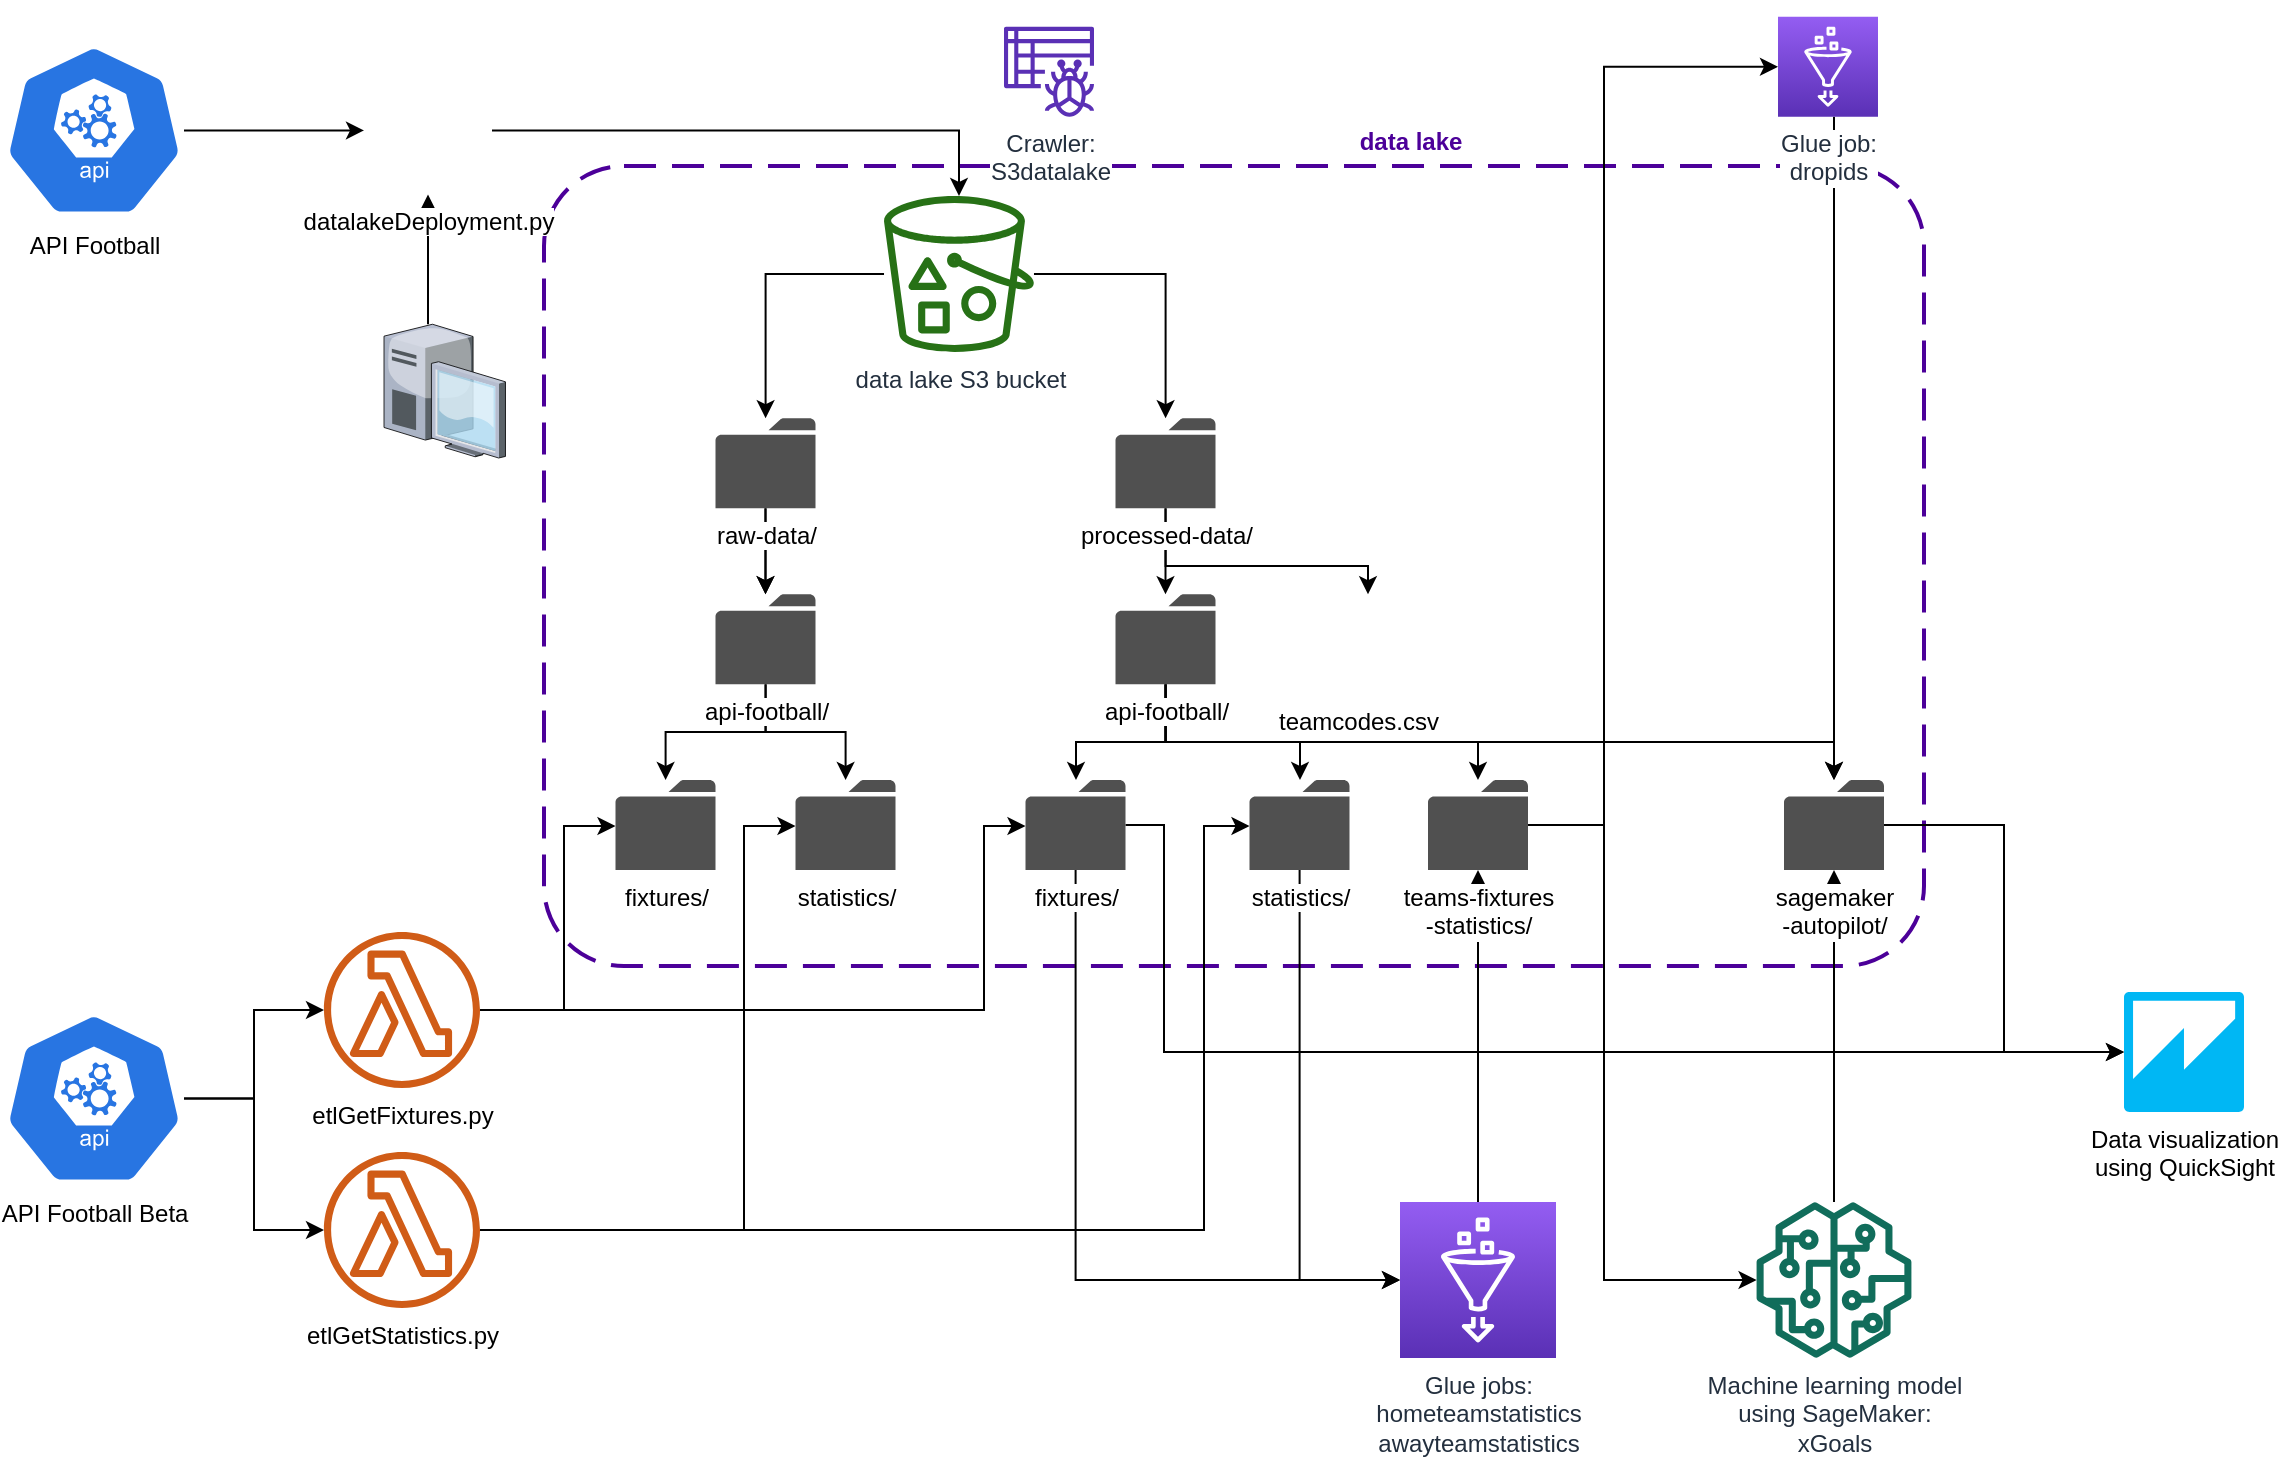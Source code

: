 <mxfile version="14.2.9" type="device" pages="5"><diagram id="fZ6XgxfTlRaqBRFnUUyH" name="awsDataEngineer"><mxGraphModel dx="1240" dy="643" grid="1" gridSize="10" guides="1" tooltips="1" connect="1" arrows="1" fold="1" page="1" pageScale="1" pageWidth="1169" pageHeight="827" math="0" shadow="0"><root><mxCell id="0"/><mxCell id="1" parent="0"/><mxCell id="G5MgNoOFTjF3k5eLKiHk-107" value="" style="rounded=1;arcSize=10;dashed=1;dashPattern=8 4;strokeWidth=2;labelBackgroundColor=#ffffff;shadow=0;fillColor=none;strokeColor=#4C0099;" parent="1" vertex="1"><mxGeometry x="280" y="80" width="690" height="400" as="geometry"/></mxCell><mxCell id="G5MgNoOFTjF3k5eLKiHk-44" value="" style="edgeStyle=orthogonalEdgeStyle;rounded=0;orthogonalLoop=1;jettySize=auto;html=1;" parent="1" source="G5MgNoOFTjF3k5eLKiHk-31" target="G5MgNoOFTjF3k5eLKiHk-33" edge="1"><mxGeometry relative="1" as="geometry"/></mxCell><mxCell id="G5MgNoOFTjF3k5eLKiHk-71" style="edgeStyle=orthogonalEdgeStyle;rounded=0;orthogonalLoop=1;jettySize=auto;html=1;" parent="1" source="G5MgNoOFTjF3k5eLKiHk-1" target="G5MgNoOFTjF3k5eLKiHk-70" edge="1"><mxGeometry relative="1" as="geometry"><Array as="points"><mxPoint x="140" y="62"/><mxPoint x="140" y="62"/></Array></mxGeometry></mxCell><mxCell id="G5MgNoOFTjF3k5eLKiHk-1" value="&lt;br&gt;&lt;br&gt;&lt;br&gt;&lt;br&gt;&lt;br&gt;&lt;br&gt;&lt;br&gt;&lt;br&gt;API Football" style="html=1;dashed=0;whitespace=wrap;fillColor=#2875E2;strokeColor=#ffffff;points=[[0.005,0.63,0],[0.1,0.2,0],[0.9,0.2,0],[0.5,0,0],[0.995,0.63,0],[0.72,0.99,0],[0.5,1,0],[0.28,0.99,0]];shape=mxgraph.kubernetes.icon;prIcon=api;aspect=fixed;" parent="1" vertex="1"><mxGeometry x="10" y="19.0" width="90" height="86.4" as="geometry"/></mxCell><mxCell id="G5MgNoOFTjF3k5eLKiHk-75" style="edgeStyle=orthogonalEdgeStyle;rounded=0;orthogonalLoop=1;jettySize=auto;html=1;" parent="1" source="G5MgNoOFTjF3k5eLKiHk-4" target="G5MgNoOFTjF3k5eLKiHk-54" edge="1"><mxGeometry relative="1" as="geometry"><Array as="points"><mxPoint x="925" y="493"/><mxPoint x="925" y="493"/></Array></mxGeometry></mxCell><mxCell id="G5MgNoOFTjF3k5eLKiHk-4" value="Machine learning model&lt;br&gt;using SageMaker:&lt;br&gt;xGoals" style="outlineConnect=0;fontColor=#232F3E;gradientColor=none;fillColor=#116D5B;strokeColor=none;dashed=0;verticalLabelPosition=bottom;verticalAlign=top;align=center;html=1;fontSize=12;fontStyle=0;aspect=fixed;pointerEvents=1;shape=mxgraph.aws4.sagemaker_model;" parent="1" vertex="1"><mxGeometry x="886" y="598" width="78" height="78" as="geometry"/></mxCell><mxCell id="G5MgNoOFTjF3k5eLKiHk-6" value="Data visualization&lt;br&gt;using QuickSight" style="outlineConnect=0;dashed=0;verticalLabelPosition=bottom;verticalAlign=top;align=center;html=1;shape=mxgraph.aws3.quicksight;fillColor=#00B7F4;gradientColor=none;aspect=fixed;" parent="1" vertex="1"><mxGeometry x="1070" y="493" width="60" height="60" as="geometry"/></mxCell><mxCell id="G5MgNoOFTjF3k5eLKiHk-49" style="edgeStyle=orthogonalEdgeStyle;rounded=0;orthogonalLoop=1;jettySize=auto;html=1;" parent="1" source="G5MgNoOFTjF3k5eLKiHk-10" target="G5MgNoOFTjF3k5eLKiHk-34" edge="1"><mxGeometry relative="1" as="geometry"><Array as="points"><mxPoint x="290" y="502"/><mxPoint x="290" y="410"/></Array></mxGeometry></mxCell><mxCell id="G5MgNoOFTjF3k5eLKiHk-51" style="edgeStyle=orthogonalEdgeStyle;rounded=0;orthogonalLoop=1;jettySize=auto;html=1;" parent="1" source="G5MgNoOFTjF3k5eLKiHk-10" target="G5MgNoOFTjF3k5eLKiHk-37" edge="1"><mxGeometry relative="1" as="geometry"><Array as="points"><mxPoint x="500" y="502"/><mxPoint x="500" y="410"/></Array></mxGeometry></mxCell><mxCell id="G5MgNoOFTjF3k5eLKiHk-10" value="&lt;font color=&quot;#000000&quot;&gt;etlGetFixtures.py&lt;/font&gt;" style="outlineConnect=0;fontColor=#232F3E;gradientColor=none;fillColor=#D05C17;strokeColor=none;dashed=0;verticalLabelPosition=bottom;verticalAlign=top;align=center;html=1;fontSize=12;fontStyle=0;aspect=fixed;pointerEvents=1;shape=mxgraph.aws4.lambda_function;" parent="1" vertex="1"><mxGeometry x="170" y="463" width="78" height="78" as="geometry"/></mxCell><mxCell id="G5MgNoOFTjF3k5eLKiHk-62" style="edgeStyle=orthogonalEdgeStyle;rounded=0;orthogonalLoop=1;jettySize=auto;html=1;" parent="1" source="G5MgNoOFTjF3k5eLKiHk-15" target="G5MgNoOFTjF3k5eLKiHk-53" edge="1"><mxGeometry relative="1" as="geometry"/></mxCell><mxCell id="G5MgNoOFTjF3k5eLKiHk-15" value="Glue jobs:&lt;br&gt;hometeamstatistics&lt;br&gt;awayteamstatistics" style="points=[[0,0,0],[0.25,0,0],[0.5,0,0],[0.75,0,0],[1,0,0],[0,1,0],[0.25,1,0],[0.5,1,0],[0.75,1,0],[1,1,0],[0,0.25,0],[0,0.5,0],[0,0.75,0],[1,0.25,0],[1,0.5,0],[1,0.75,0]];outlineConnect=0;fontColor=#232F3E;gradientColor=#945DF2;gradientDirection=north;fillColor=#5A30B5;strokeColor=#ffffff;dashed=0;verticalLabelPosition=bottom;verticalAlign=top;align=center;html=1;fontSize=12;fontStyle=0;aspect=fixed;shape=mxgraph.aws4.resourceIcon;resIcon=mxgraph.aws4.glue;" parent="1" vertex="1"><mxGeometry x="708" y="598" width="78" height="78" as="geometry"/></mxCell><mxCell id="G5MgNoOFTjF3k5eLKiHk-23" style="edgeStyle=orthogonalEdgeStyle;rounded=0;orthogonalLoop=1;jettySize=auto;html=1;" parent="1" source="G5MgNoOFTjF3k5eLKiHk-17" target="G5MgNoOFTjF3k5eLKiHk-10" edge="1"><mxGeometry relative="1" as="geometry"/></mxCell><mxCell id="G5MgNoOFTjF3k5eLKiHk-24" style="edgeStyle=orthogonalEdgeStyle;rounded=0;orthogonalLoop=1;jettySize=auto;html=1;" parent="1" source="G5MgNoOFTjF3k5eLKiHk-17" target="G5MgNoOFTjF3k5eLKiHk-18" edge="1"><mxGeometry relative="1" as="geometry"/></mxCell><mxCell id="G5MgNoOFTjF3k5eLKiHk-17" value="&lt;br&gt;&lt;br&gt;&lt;br&gt;&lt;br&gt;&lt;br&gt;&lt;br&gt;&lt;br&gt;&lt;br&gt;API Football Beta" style="html=1;dashed=0;whitespace=wrap;fillColor=#2875E2;strokeColor=#ffffff;points=[[0.005,0.63,0],[0.1,0.2,0],[0.9,0.2,0],[0.5,0,0],[0.995,0.63,0],[0.72,0.99,0],[0.5,1,0],[0.28,0.99,0]];shape=mxgraph.kubernetes.icon;prIcon=api;aspect=fixed;" parent="1" vertex="1"><mxGeometry x="10" y="503" width="90" height="86.4" as="geometry"/></mxCell><mxCell id="G5MgNoOFTjF3k5eLKiHk-50" style="edgeStyle=orthogonalEdgeStyle;rounded=0;orthogonalLoop=1;jettySize=auto;html=1;" parent="1" source="G5MgNoOFTjF3k5eLKiHk-18" target="G5MgNoOFTjF3k5eLKiHk-35" edge="1"><mxGeometry relative="1" as="geometry"><Array as="points"><mxPoint x="380" y="612"/><mxPoint x="380" y="410"/></Array></mxGeometry></mxCell><mxCell id="G5MgNoOFTjF3k5eLKiHk-52" style="edgeStyle=orthogonalEdgeStyle;rounded=0;orthogonalLoop=1;jettySize=auto;html=1;" parent="1" source="G5MgNoOFTjF3k5eLKiHk-18" target="G5MgNoOFTjF3k5eLKiHk-38" edge="1"><mxGeometry relative="1" as="geometry"><Array as="points"><mxPoint x="610" y="612"/><mxPoint x="610" y="410"/></Array></mxGeometry></mxCell><mxCell id="G5MgNoOFTjF3k5eLKiHk-18" value="&lt;font color=&quot;#000000&quot;&gt;etlGetStatistics.py&lt;/font&gt;" style="outlineConnect=0;fontColor=#232F3E;gradientColor=none;fillColor=#D05C17;strokeColor=none;dashed=0;verticalLabelPosition=bottom;verticalAlign=top;align=center;html=1;fontSize=12;fontStyle=0;aspect=fixed;pointerEvents=1;shape=mxgraph.aws4.lambda_function;" parent="1" vertex="1"><mxGeometry x="170" y="573" width="78" height="78" as="geometry"/></mxCell><mxCell id="G5MgNoOFTjF3k5eLKiHk-42" style="edgeStyle=orthogonalEdgeStyle;rounded=0;orthogonalLoop=1;jettySize=auto;html=1;" parent="1" source="G5MgNoOFTjF3k5eLKiHk-31" target="G5MgNoOFTjF3k5eLKiHk-33" edge="1"><mxGeometry relative="1" as="geometry"/></mxCell><mxCell id="G5MgNoOFTjF3k5eLKiHk-43" style="edgeStyle=orthogonalEdgeStyle;rounded=0;orthogonalLoop=1;jettySize=auto;html=1;" parent="1" source="G5MgNoOFTjF3k5eLKiHk-32" target="G5MgNoOFTjF3k5eLKiHk-36" edge="1"><mxGeometry relative="1" as="geometry"/></mxCell><mxCell id="G5MgNoOFTjF3k5eLKiHk-34" value="fixtures/" style="pointerEvents=1;shadow=0;dashed=0;html=1;strokeColor=none;fillColor=#505050;labelPosition=center;verticalLabelPosition=bottom;verticalAlign=top;outlineConnect=0;align=center;shape=mxgraph.office.concepts.folder;labelBackgroundColor=#ffffff;" parent="1" vertex="1"><mxGeometry x="315.75" y="387" width="50" height="45" as="geometry"/></mxCell><mxCell id="G5MgNoOFTjF3k5eLKiHk-35" value="statistics/" style="pointerEvents=1;shadow=0;dashed=0;html=1;strokeColor=none;fillColor=#505050;labelPosition=center;verticalLabelPosition=bottom;verticalAlign=top;outlineConnect=0;align=center;shape=mxgraph.office.concepts.folder;labelBackgroundColor=#ffffff;" parent="1" vertex="1"><mxGeometry x="405.75" y="387" width="50" height="45" as="geometry"/></mxCell><mxCell id="G5MgNoOFTjF3k5eLKiHk-47" style="edgeStyle=orthogonalEdgeStyle;rounded=0;orthogonalLoop=1;jettySize=auto;html=1;" parent="1" source="G5MgNoOFTjF3k5eLKiHk-36" target="G5MgNoOFTjF3k5eLKiHk-37" edge="1"><mxGeometry relative="1" as="geometry"><Array as="points"><mxPoint x="591" y="368"/><mxPoint x="546" y="368"/></Array></mxGeometry></mxCell><mxCell id="G5MgNoOFTjF3k5eLKiHk-92" style="edgeStyle=orthogonalEdgeStyle;rounded=0;orthogonalLoop=1;jettySize=auto;html=1;" parent="1" source="G5MgNoOFTjF3k5eLKiHk-36" target="G5MgNoOFTjF3k5eLKiHk-38" edge="1"><mxGeometry relative="1" as="geometry"><Array as="points"><mxPoint x="591" y="368"/><mxPoint x="658" y="368"/></Array></mxGeometry></mxCell><mxCell id="G5MgNoOFTjF3k5eLKiHk-93" style="edgeStyle=orthogonalEdgeStyle;rounded=0;orthogonalLoop=1;jettySize=auto;html=1;" parent="1" source="G5MgNoOFTjF3k5eLKiHk-36" target="G5MgNoOFTjF3k5eLKiHk-53" edge="1"><mxGeometry relative="1" as="geometry"><Array as="points"><mxPoint x="591" y="368"/><mxPoint x="747" y="368"/></Array></mxGeometry></mxCell><mxCell id="G5MgNoOFTjF3k5eLKiHk-94" style="edgeStyle=orthogonalEdgeStyle;rounded=0;orthogonalLoop=1;jettySize=auto;html=1;" parent="1" source="G5MgNoOFTjF3k5eLKiHk-36" target="G5MgNoOFTjF3k5eLKiHk-54" edge="1"><mxGeometry relative="1" as="geometry"><Array as="points"><mxPoint x="591" y="368"/><mxPoint x="925" y="368"/></Array></mxGeometry></mxCell><mxCell id="G5MgNoOFTjF3k5eLKiHk-36" value="api-football/" style="pointerEvents=1;shadow=0;dashed=0;html=1;strokeColor=none;fillColor=#505050;labelPosition=center;verticalLabelPosition=bottom;verticalAlign=top;outlineConnect=0;align=center;shape=mxgraph.office.concepts.folder;labelBackgroundColor=#ffffff;" parent="1" vertex="1"><mxGeometry x="565.75" y="294.12" width="50" height="45" as="geometry"/></mxCell><mxCell id="G5MgNoOFTjF3k5eLKiHk-63" style="edgeStyle=orthogonalEdgeStyle;rounded=0;orthogonalLoop=1;jettySize=auto;html=1;entryX=0;entryY=0.5;entryDx=0;entryDy=0;entryPerimeter=0;" parent="1" source="G5MgNoOFTjF3k5eLKiHk-37" target="G5MgNoOFTjF3k5eLKiHk-15" edge="1"><mxGeometry relative="1" as="geometry"><Array as="points"><mxPoint x="546" y="637"/></Array></mxGeometry></mxCell><mxCell id="G5MgNoOFTjF3k5eLKiHk-80" style="edgeStyle=orthogonalEdgeStyle;rounded=0;orthogonalLoop=1;jettySize=auto;html=1;" parent="1" source="G5MgNoOFTjF3k5eLKiHk-37" target="G5MgNoOFTjF3k5eLKiHk-6" edge="1"><mxGeometry relative="1" as="geometry"><Array as="points"><mxPoint x="590" y="409"/><mxPoint x="590" y="523"/></Array></mxGeometry></mxCell><mxCell id="G5MgNoOFTjF3k5eLKiHk-37" value="fixtures/" style="pointerEvents=1;shadow=0;dashed=0;html=1;strokeColor=none;fillColor=#505050;labelPosition=center;verticalLabelPosition=bottom;verticalAlign=top;outlineConnect=0;align=center;shape=mxgraph.office.concepts.folder;labelBackgroundColor=#ffffff;" parent="1" vertex="1"><mxGeometry x="520.75" y="387" width="50" height="45" as="geometry"/></mxCell><mxCell id="G5MgNoOFTjF3k5eLKiHk-64" style="edgeStyle=orthogonalEdgeStyle;rounded=0;orthogonalLoop=1;jettySize=auto;html=1;entryX=0;entryY=0.5;entryDx=0;entryDy=0;entryPerimeter=0;" parent="1" source="G5MgNoOFTjF3k5eLKiHk-38" target="G5MgNoOFTjF3k5eLKiHk-15" edge="1"><mxGeometry relative="1" as="geometry"><Array as="points"><mxPoint x="658" y="637"/></Array></mxGeometry></mxCell><mxCell id="G5MgNoOFTjF3k5eLKiHk-38" value="statistics/" style="pointerEvents=1;shadow=0;dashed=0;html=1;strokeColor=none;fillColor=#505050;labelPosition=center;verticalLabelPosition=bottom;verticalAlign=top;outlineConnect=0;align=center;shape=mxgraph.office.concepts.folder;labelBackgroundColor=#ffffff;" parent="1" vertex="1"><mxGeometry x="632.75" y="387" width="50" height="45" as="geometry"/></mxCell><mxCell id="G5MgNoOFTjF3k5eLKiHk-40" style="edgeStyle=orthogonalEdgeStyle;rounded=0;orthogonalLoop=1;jettySize=auto;html=1;" parent="1" source="G5MgNoOFTjF3k5eLKiHk-39" target="G5MgNoOFTjF3k5eLKiHk-31" edge="1"><mxGeometry relative="1" as="geometry"/></mxCell><mxCell id="G5MgNoOFTjF3k5eLKiHk-41" style="edgeStyle=orthogonalEdgeStyle;rounded=0;orthogonalLoop=1;jettySize=auto;html=1;" parent="1" source="G5MgNoOFTjF3k5eLKiHk-39" target="G5MgNoOFTjF3k5eLKiHk-32" edge="1"><mxGeometry relative="1" as="geometry"/></mxCell><mxCell id="G5MgNoOFTjF3k5eLKiHk-39" value="data lake S3 bucket" style="outlineConnect=0;fontColor=#232F3E;gradientColor=none;fillColor=#277116;strokeColor=none;dashed=0;verticalLabelPosition=bottom;verticalAlign=top;align=center;html=1;fontSize=12;fontStyle=0;aspect=fixed;pointerEvents=1;shape=mxgraph.aws4.bucket_with_objects;" parent="1" vertex="1"><mxGeometry x="450" y="95" width="75" height="78" as="geometry"/></mxCell><mxCell id="G5MgNoOFTjF3k5eLKiHk-45" style="edgeStyle=orthogonalEdgeStyle;rounded=0;orthogonalLoop=1;jettySize=auto;html=1;" parent="1" source="G5MgNoOFTjF3k5eLKiHk-33" target="G5MgNoOFTjF3k5eLKiHk-34" edge="1"><mxGeometry relative="1" as="geometry"/></mxCell><mxCell id="G5MgNoOFTjF3k5eLKiHk-46" style="edgeStyle=orthogonalEdgeStyle;rounded=0;orthogonalLoop=1;jettySize=auto;html=1;" parent="1" source="G5MgNoOFTjF3k5eLKiHk-33" target="G5MgNoOFTjF3k5eLKiHk-35" edge="1"><mxGeometry relative="1" as="geometry"/></mxCell><mxCell id="G5MgNoOFTjF3k5eLKiHk-33" value="api-football/" style="pointerEvents=1;shadow=0;dashed=0;html=1;strokeColor=none;fillColor=#505050;labelPosition=center;verticalLabelPosition=bottom;verticalAlign=top;outlineConnect=0;align=center;shape=mxgraph.office.concepts.folder;labelBackgroundColor=#ffffff;" parent="1" vertex="1"><mxGeometry x="365.75" y="294.12" width="50" height="45" as="geometry"/></mxCell><mxCell id="G5MgNoOFTjF3k5eLKiHk-31" value="raw-data/" style="pointerEvents=1;shadow=0;dashed=0;html=1;strokeColor=none;fillColor=#505050;labelPosition=center;verticalLabelPosition=bottom;verticalAlign=top;outlineConnect=0;align=center;shape=mxgraph.office.concepts.folder;labelBackgroundColor=#ffffff;" parent="1" vertex="1"><mxGeometry x="365.75" y="206.12" width="50" height="45" as="geometry"/></mxCell><mxCell id="G5MgNoOFTjF3k5eLKiHk-98" style="edgeStyle=orthogonalEdgeStyle;rounded=0;orthogonalLoop=1;jettySize=auto;html=1;" parent="1" source="G5MgNoOFTjF3k5eLKiHk-32" target="G5MgNoOFTjF3k5eLKiHk-97" edge="1"><mxGeometry relative="1" as="geometry"><Array as="points"><mxPoint x="591" y="280"/><mxPoint x="692" y="280"/></Array></mxGeometry></mxCell><mxCell id="G5MgNoOFTjF3k5eLKiHk-32" value="processed-data/" style="pointerEvents=1;shadow=0;dashed=0;html=1;strokeColor=none;fillColor=#505050;labelPosition=center;verticalLabelPosition=bottom;verticalAlign=top;outlineConnect=0;align=center;shape=mxgraph.office.concepts.folder;labelBackgroundColor=#ffffff;" parent="1" vertex="1"><mxGeometry x="565.75" y="206.12" width="50" height="45" as="geometry"/></mxCell><mxCell id="G5MgNoOFTjF3k5eLKiHk-95" style="edgeStyle=orthogonalEdgeStyle;rounded=0;orthogonalLoop=1;jettySize=auto;html=1;entryX=0;entryY=0.5;entryDx=0;entryDy=0;entryPerimeter=0;" parent="1" source="G5MgNoOFTjF3k5eLKiHk-53" target="G5MgNoOFTjF3k5eLKiHk-87" edge="1"><mxGeometry relative="1" as="geometry"><Array as="points"><mxPoint x="810" y="409"/><mxPoint x="810" y="30"/></Array></mxGeometry></mxCell><mxCell id="G5MgNoOFTjF3k5eLKiHk-103" style="edgeStyle=orthogonalEdgeStyle;rounded=0;orthogonalLoop=1;jettySize=auto;html=1;" parent="1" source="G5MgNoOFTjF3k5eLKiHk-53" target="G5MgNoOFTjF3k5eLKiHk-4" edge="1"><mxGeometry relative="1" as="geometry"><mxPoint x="810" y="640" as="targetPoint"/><Array as="points"><mxPoint x="810" y="409"/><mxPoint x="810" y="637"/></Array></mxGeometry></mxCell><mxCell id="G5MgNoOFTjF3k5eLKiHk-53" value="teams-fixtures&lt;br&gt;-statistics/" style="pointerEvents=1;shadow=0;dashed=0;html=1;strokeColor=none;fillColor=#505050;labelPosition=center;verticalLabelPosition=bottom;verticalAlign=top;outlineConnect=0;align=center;shape=mxgraph.office.concepts.folder;labelBackgroundColor=#ffffff;" parent="1" vertex="1"><mxGeometry x="722" y="387" width="50" height="45" as="geometry"/></mxCell><mxCell id="G5MgNoOFTjF3k5eLKiHk-76" style="edgeStyle=orthogonalEdgeStyle;rounded=0;orthogonalLoop=1;jettySize=auto;html=1;entryX=0;entryY=0.5;entryDx=0;entryDy=0;entryPerimeter=0;" parent="1" source="G5MgNoOFTjF3k5eLKiHk-54" target="G5MgNoOFTjF3k5eLKiHk-6" edge="1"><mxGeometry relative="1" as="geometry"/></mxCell><mxCell id="G5MgNoOFTjF3k5eLKiHk-54" value="sagemaker&lt;br&gt;-autopilot/" style="pointerEvents=1;shadow=0;dashed=0;html=1;strokeColor=none;fillColor=#505050;labelPosition=center;verticalLabelPosition=bottom;verticalAlign=top;outlineConnect=0;align=center;shape=mxgraph.office.concepts.folder;labelBackgroundColor=#ffffff;" parent="1" vertex="1"><mxGeometry x="900" y="387" width="50" height="45" as="geometry"/></mxCell><mxCell id="G5MgNoOFTjF3k5eLKiHk-81" style="edgeStyle=orthogonalEdgeStyle;rounded=0;orthogonalLoop=1;jettySize=auto;html=1;" parent="1" source="G5MgNoOFTjF3k5eLKiHk-69" target="G5MgNoOFTjF3k5eLKiHk-70" edge="1"><mxGeometry relative="1" as="geometry"><Array as="points"><mxPoint x="222" y="149"/><mxPoint x="222" y="149"/></Array></mxGeometry></mxCell><mxCell id="G5MgNoOFTjF3k5eLKiHk-69" value="" style="verticalLabelPosition=bottom;aspect=fixed;html=1;verticalAlign=top;strokeColor=none;align=center;outlineConnect=0;shape=mxgraph.citrix.desktop;labelBackgroundColor=#ffffff;" parent="1" vertex="1"><mxGeometry x="200" y="159.12" width="60.74" height="66.88" as="geometry"/></mxCell><mxCell id="G5MgNoOFTjF3k5eLKiHk-86" style="edgeStyle=orthogonalEdgeStyle;rounded=0;orthogonalLoop=1;jettySize=auto;html=1;" parent="1" source="G5MgNoOFTjF3k5eLKiHk-70" target="G5MgNoOFTjF3k5eLKiHk-39" edge="1"><mxGeometry relative="1" as="geometry"/></mxCell><mxCell id="G5MgNoOFTjF3k5eLKiHk-70" value="datalakeDeployment.py" style="shape=image;html=1;verticalAlign=top;verticalLabelPosition=bottom;labelBackgroundColor=#ffffff;imageAspect=0;aspect=fixed;image=https://cdn2.iconfinder.com/data/icons/oxygen/64x64/mimetypes/text-x-python.png" parent="1" vertex="1"><mxGeometry x="190" y="30.2" width="64" height="64" as="geometry"/></mxCell><mxCell id="G5MgNoOFTjF3k5eLKiHk-104" style="edgeStyle=orthogonalEdgeStyle;rounded=0;orthogonalLoop=1;jettySize=auto;html=1;" parent="1" source="G5MgNoOFTjF3k5eLKiHk-87" target="G5MgNoOFTjF3k5eLKiHk-54" edge="1"><mxGeometry relative="1" as="geometry"><Array as="points"><mxPoint x="925" y="170"/><mxPoint x="925" y="170"/></Array></mxGeometry></mxCell><mxCell id="G5MgNoOFTjF3k5eLKiHk-87" value="Glue job:&lt;br&gt;dropids" style="points=[[0,0,0],[0.25,0,0],[0.5,0,0],[0.75,0,0],[1,0,0],[0,1,0],[0.25,1,0],[0.5,1,0],[0.75,1,0],[1,1,0],[0,0.25,0],[0,0.5,0],[0,0.75,0],[1,0.25,0],[1,0.5,0],[1,0.75,0]];outlineConnect=0;fontColor=#232F3E;gradientColor=#945DF2;gradientDirection=north;fillColor=#5A30B5;strokeColor=#ffffff;dashed=0;verticalLabelPosition=bottom;verticalAlign=top;align=center;html=1;fontSize=12;fontStyle=0;aspect=fixed;shape=mxgraph.aws4.resourceIcon;resIcon=mxgraph.aws4.glue;labelBackgroundColor=#ffffff;" parent="1" vertex="1"><mxGeometry x="897" y="5.4" width="50" height="50" as="geometry"/></mxCell><mxCell id="G5MgNoOFTjF3k5eLKiHk-97" value="teamcodes.csv" style="shape=image;html=1;verticalAlign=top;verticalLabelPosition=bottom;labelBackgroundColor=#ffffff;imageAspect=0;aspect=fixed;image=https://cdn3.iconfinder.com/data/icons/file-extension-vol-1/48/csv_file_database_extension_data-128.png" parent="1" vertex="1"><mxGeometry x="662" y="294.12" width="50" height="50" as="geometry"/></mxCell><mxCell id="G5MgNoOFTjF3k5eLKiHk-99" value="Crawler:&lt;br&gt;S3datalake" style="outlineConnect=0;fontColor=#232F3E;gradientColor=none;fillColor=#5A30B5;strokeColor=none;dashed=0;verticalLabelPosition=bottom;verticalAlign=top;align=center;html=1;fontSize=12;fontStyle=0;aspect=fixed;pointerEvents=1;shape=mxgraph.aws4.glue_crawlers;labelBackgroundColor=#ffffff;" parent="1" vertex="1"><mxGeometry x="510" y="10.4" width="45" height="45" as="geometry"/></mxCell><mxCell id="IWasuKYXsiZ_GaRrF8V6-1" value="data lake" style="text;html=1;align=center;verticalAlign=middle;resizable=0;points=[];autosize=1;fontStyle=1;fontColor=#4C0099;" vertex="1" parent="1"><mxGeometry x="677.75" y="58.2" width="70" height="20" as="geometry"/></mxCell></root></mxGraphModel></diagram><diagram name="datalakeDeployment" id="qwEpWQEvHEtAT77fkZ2Z"><mxGraphModel dx="289" dy="150" grid="1" gridSize="10" guides="1" tooltips="1" connect="1" arrows="1" fold="1" page="1" pageScale="1" pageWidth="1169" pageHeight="827" math="0" shadow="0"><root><mxCell id="dkCigXSqkVkIU11AKD-H-0"/><mxCell id="dkCigXSqkVkIU11AKD-H-1" parent="dkCigXSqkVkIU11AKD-H-0"/><mxCell id="dES6yBCTdBnZFsa-vLsk-7" value="" style="rounded=0;whiteSpace=wrap;html=1;dashed=1;labelBackgroundColor=none;fillColor=none;fontColor=#FF0000;" vertex="1" parent="dkCigXSqkVkIU11AKD-H-1"><mxGeometry x="200" y="293.5" width="280" height="120" as="geometry"/></mxCell><mxCell id="dkCigXSqkVkIU11AKD-H-3" value="" style="edgeStyle=orthogonalEdgeStyle;rounded=0;orthogonalLoop=1;jettySize=auto;html=1;" edge="1" parent="dkCigXSqkVkIU11AKD-H-1" source="dkCigXSqkVkIU11AKD-H-40" target="dkCigXSqkVkIU11AKD-H-39"><mxGeometry relative="1" as="geometry"/></mxCell><mxCell id="dkCigXSqkVkIU11AKD-H-4" style="edgeStyle=orthogonalEdgeStyle;rounded=0;orthogonalLoop=1;jettySize=auto;html=1;" edge="1" parent="dkCigXSqkVkIU11AKD-H-1" source="dkCigXSqkVkIU11AKD-H-5" target="dkCigXSqkVkIU11AKD-H-51"><mxGeometry relative="1" as="geometry"><Array as="points"><mxPoint x="330" y="211.6"/><mxPoint x="330" y="211.6"/></Array></mxGeometry></mxCell><mxCell id="dkCigXSqkVkIU11AKD-H-5" value="&lt;br&gt;&lt;br&gt;&lt;br&gt;&lt;br&gt;&lt;br&gt;&lt;br&gt;&lt;br&gt;&lt;br&gt;API Football" style="html=1;dashed=0;whitespace=wrap;fillColor=#2875E2;strokeColor=#ffffff;points=[[0.005,0.63,0],[0.1,0.2,0],[0.9,0.2,0],[0.5,0,0],[0.995,0.63,0],[0.72,0.99,0],[0.5,1,0],[0.28,0.99,0]];shape=mxgraph.kubernetes.icon;prIcon=api;aspect=fixed;" vertex="1" parent="dkCigXSqkVkIU11AKD-H-1"><mxGeometry x="200" y="168.6" width="90" height="86.4" as="geometry"/></mxCell><mxCell id="dkCigXSqkVkIU11AKD-H-20" style="edgeStyle=orthogonalEdgeStyle;rounded=0;orthogonalLoop=1;jettySize=auto;html=1;" edge="1" parent="dkCigXSqkVkIU11AKD-H-1" source="dkCigXSqkVkIU11AKD-H-40" target="dkCigXSqkVkIU11AKD-H-39"><mxGeometry relative="1" as="geometry"/></mxCell><mxCell id="dkCigXSqkVkIU11AKD-H-21" style="edgeStyle=orthogonalEdgeStyle;rounded=0;orthogonalLoop=1;jettySize=auto;html=1;" edge="1" parent="dkCigXSqkVkIU11AKD-H-1" source="dkCigXSqkVkIU11AKD-H-42" target="dkCigXSqkVkIU11AKD-H-28"><mxGeometry relative="1" as="geometry"/></mxCell><mxCell id="dES6yBCTdBnZFsa-vLsk-42" style="edgeStyle=orthogonalEdgeStyle;rounded=0;orthogonalLoop=1;jettySize=auto;html=1;fontColor=#4C0099;" edge="1" parent="dkCigXSqkVkIU11AKD-H-1" source="dkCigXSqkVkIU11AKD-H-22" target="dES6yBCTdBnZFsa-vLsk-40"><mxGeometry relative="1" as="geometry"/></mxCell><mxCell id="dkCigXSqkVkIU11AKD-H-22" value="fixtures/" style="pointerEvents=1;shadow=0;dashed=0;html=1;strokeColor=none;fillColor=#505050;labelPosition=center;verticalLabelPosition=bottom;verticalAlign=top;outlineConnect=0;align=center;shape=mxgraph.office.concepts.folder;labelBackgroundColor=#ffffff;" vertex="1" parent="dkCigXSqkVkIU11AKD-H-1"><mxGeometry x="545.75" y="536.6" width="50" height="45" as="geometry"/></mxCell><mxCell id="dES6yBCTdBnZFsa-vLsk-43" style="edgeStyle=orthogonalEdgeStyle;rounded=0;orthogonalLoop=1;jettySize=auto;html=1;fontColor=#4C0099;" edge="1" parent="dkCigXSqkVkIU11AKD-H-1" source="dkCigXSqkVkIU11AKD-H-23" target="dES6yBCTdBnZFsa-vLsk-41"><mxGeometry relative="1" as="geometry"/></mxCell><mxCell id="dkCigXSqkVkIU11AKD-H-23" value="statistics/" style="pointerEvents=1;shadow=0;dashed=0;html=1;strokeColor=none;fillColor=#505050;labelPosition=center;verticalLabelPosition=bottom;verticalAlign=top;outlineConnect=0;align=center;shape=mxgraph.office.concepts.folder;labelBackgroundColor=#ffffff;" vertex="1" parent="dkCigXSqkVkIU11AKD-H-1"><mxGeometry x="635.75" y="536.6" width="50" height="45" as="geometry"/></mxCell><mxCell id="dkCigXSqkVkIU11AKD-H-24" style="edgeStyle=orthogonalEdgeStyle;rounded=0;orthogonalLoop=1;jettySize=auto;html=1;" edge="1" parent="dkCigXSqkVkIU11AKD-H-1" source="dkCigXSqkVkIU11AKD-H-28" target="dkCigXSqkVkIU11AKD-H-31"><mxGeometry relative="1" as="geometry"><Array as="points"><mxPoint x="821" y="517.6"/><mxPoint x="776" y="517.6"/></Array></mxGeometry></mxCell><mxCell id="dkCigXSqkVkIU11AKD-H-25" style="edgeStyle=orthogonalEdgeStyle;rounded=0;orthogonalLoop=1;jettySize=auto;html=1;" edge="1" parent="dkCigXSqkVkIU11AKD-H-1" source="dkCigXSqkVkIU11AKD-H-28" target="dkCigXSqkVkIU11AKD-H-33"><mxGeometry relative="1" as="geometry"><Array as="points"><mxPoint x="821" y="517.6"/><mxPoint x="888" y="517.6"/></Array></mxGeometry></mxCell><mxCell id="dkCigXSqkVkIU11AKD-H-28" value="api-football/" style="pointerEvents=1;shadow=0;dashed=0;html=1;strokeColor=none;fillColor=#505050;labelPosition=center;verticalLabelPosition=bottom;verticalAlign=top;outlineConnect=0;align=center;shape=mxgraph.office.concepts.folder;labelBackgroundColor=#ffffff;" vertex="1" parent="dkCigXSqkVkIU11AKD-H-1"><mxGeometry x="795.75" y="443.72" width="50" height="45" as="geometry"/></mxCell><mxCell id="dES6yBCTdBnZFsa-vLsk-37" style="edgeStyle=orthogonalEdgeStyle;rounded=0;orthogonalLoop=1;jettySize=auto;html=1;fontColor=#4C0099;" edge="1" parent="dkCigXSqkVkIU11AKD-H-1" source="dkCigXSqkVkIU11AKD-H-31" target="dES6yBCTdBnZFsa-vLsk-36"><mxGeometry relative="1" as="geometry"/></mxCell><mxCell id="dkCigXSqkVkIU11AKD-H-31" value="fixtures/" style="pointerEvents=1;shadow=0;dashed=0;html=1;strokeColor=none;fillColor=#505050;labelPosition=center;verticalLabelPosition=bottom;verticalAlign=top;outlineConnect=0;align=center;shape=mxgraph.office.concepts.folder;labelBackgroundColor=#ffffff;" vertex="1" parent="dkCigXSqkVkIU11AKD-H-1"><mxGeometry x="750.75" y="536.6" width="50" height="45" as="geometry"/></mxCell><mxCell id="dES6yBCTdBnZFsa-vLsk-38" style="edgeStyle=orthogonalEdgeStyle;rounded=0;orthogonalLoop=1;jettySize=auto;html=1;fontColor=#4C0099;" edge="1" parent="dkCigXSqkVkIU11AKD-H-1" source="dkCigXSqkVkIU11AKD-H-33" target="dES6yBCTdBnZFsa-vLsk-35"><mxGeometry relative="1" as="geometry"/></mxCell><mxCell id="dkCigXSqkVkIU11AKD-H-33" value="statistics/" style="pointerEvents=1;shadow=0;dashed=0;html=1;strokeColor=none;fillColor=#505050;labelPosition=center;verticalLabelPosition=bottom;verticalAlign=top;outlineConnect=0;align=center;shape=mxgraph.office.concepts.folder;labelBackgroundColor=#ffffff;" vertex="1" parent="dkCigXSqkVkIU11AKD-H-1"><mxGeometry x="862.75" y="536.6" width="50" height="45" as="geometry"/></mxCell><mxCell id="dkCigXSqkVkIU11AKD-H-34" style="edgeStyle=orthogonalEdgeStyle;rounded=0;orthogonalLoop=1;jettySize=auto;html=1;" edge="1" parent="dkCigXSqkVkIU11AKD-H-1" source="dkCigXSqkVkIU11AKD-H-36" target="dkCigXSqkVkIU11AKD-H-40"><mxGeometry relative="1" as="geometry"/></mxCell><mxCell id="dkCigXSqkVkIU11AKD-H-35" style="edgeStyle=orthogonalEdgeStyle;rounded=0;orthogonalLoop=1;jettySize=auto;html=1;" edge="1" parent="dkCigXSqkVkIU11AKD-H-1" source="dkCigXSqkVkIU11AKD-H-36" target="dkCigXSqkVkIU11AKD-H-42"><mxGeometry relative="1" as="geometry"/></mxCell><mxCell id="dkCigXSqkVkIU11AKD-H-36" value="data lake S3 bucket" style="outlineConnect=0;fontColor=#232F3E;gradientColor=none;fillColor=#277116;strokeColor=none;dashed=0;verticalLabelPosition=bottom;verticalAlign=top;align=center;html=1;fontSize=12;fontStyle=0;aspect=fixed;pointerEvents=1;shape=mxgraph.aws4.bucket_with_objects;" vertex="1" parent="dkCigXSqkVkIU11AKD-H-1"><mxGeometry x="680" y="244.6" width="75" height="78" as="geometry"/></mxCell><mxCell id="dkCigXSqkVkIU11AKD-H-37" style="edgeStyle=orthogonalEdgeStyle;rounded=0;orthogonalLoop=1;jettySize=auto;html=1;" edge="1" parent="dkCigXSqkVkIU11AKD-H-1" source="dkCigXSqkVkIU11AKD-H-39" target="dkCigXSqkVkIU11AKD-H-22"><mxGeometry relative="1" as="geometry"/></mxCell><mxCell id="dkCigXSqkVkIU11AKD-H-38" style="edgeStyle=orthogonalEdgeStyle;rounded=0;orthogonalLoop=1;jettySize=auto;html=1;" edge="1" parent="dkCigXSqkVkIU11AKD-H-1" source="dkCigXSqkVkIU11AKD-H-39" target="dkCigXSqkVkIU11AKD-H-23"><mxGeometry relative="1" as="geometry"/></mxCell><mxCell id="dkCigXSqkVkIU11AKD-H-39" value="api-football/" style="pointerEvents=1;shadow=0;dashed=0;html=1;strokeColor=none;fillColor=#505050;labelPosition=center;verticalLabelPosition=bottom;verticalAlign=top;outlineConnect=0;align=center;shape=mxgraph.office.concepts.folder;labelBackgroundColor=#ffffff;" vertex="1" parent="dkCigXSqkVkIU11AKD-H-1"><mxGeometry x="595.75" y="443.72" width="50" height="45" as="geometry"/></mxCell><mxCell id="dkCigXSqkVkIU11AKD-H-40" value="raw-data/" style="pointerEvents=1;shadow=0;dashed=0;html=1;strokeColor=none;fillColor=#505050;labelPosition=center;verticalLabelPosition=bottom;verticalAlign=top;outlineConnect=0;align=center;shape=mxgraph.office.concepts.folder;labelBackgroundColor=#ffffff;" vertex="1" parent="dkCigXSqkVkIU11AKD-H-1"><mxGeometry x="595.75" y="355.72" width="50" height="45" as="geometry"/></mxCell><mxCell id="dkCigXSqkVkIU11AKD-H-41" style="edgeStyle=orthogonalEdgeStyle;rounded=0;orthogonalLoop=1;jettySize=auto;html=1;" edge="1" parent="dkCigXSqkVkIU11AKD-H-1" source="dkCigXSqkVkIU11AKD-H-42" target="dkCigXSqkVkIU11AKD-H-54"><mxGeometry relative="1" as="geometry"><Array as="points"><mxPoint x="821" y="429.6"/><mxPoint x="922" y="429.6"/></Array></mxGeometry></mxCell><mxCell id="dkCigXSqkVkIU11AKD-H-42" value="processed-data/" style="pointerEvents=1;shadow=0;dashed=0;html=1;strokeColor=none;fillColor=#505050;labelPosition=center;verticalLabelPosition=bottom;verticalAlign=top;outlineConnect=0;align=center;shape=mxgraph.office.concepts.folder;labelBackgroundColor=#ffffff;" vertex="1" parent="dkCigXSqkVkIU11AKD-H-1"><mxGeometry x="795.75" y="355.72" width="50" height="45" as="geometry"/></mxCell><mxCell id="dkCigXSqkVkIU11AKD-H-50" style="edgeStyle=orthogonalEdgeStyle;rounded=0;orthogonalLoop=1;jettySize=auto;html=1;" edge="1" parent="dkCigXSqkVkIU11AKD-H-1" source="dkCigXSqkVkIU11AKD-H-51" target="dkCigXSqkVkIU11AKD-H-36"><mxGeometry relative="1" as="geometry"/></mxCell><mxCell id="dkCigXSqkVkIU11AKD-H-51" value="datalakeDeployment.py" style="shape=image;html=1;verticalAlign=top;verticalLabelPosition=bottom;labelBackgroundColor=#ffffff;imageAspect=0;aspect=fixed;image=https://cdn2.iconfinder.com/data/icons/oxygen/64x64/mimetypes/text-x-python.png" vertex="1" parent="dkCigXSqkVkIU11AKD-H-1"><mxGeometry x="380" y="179.8" width="64" height="64" as="geometry"/></mxCell><mxCell id="dkCigXSqkVkIU11AKD-H-54" value="teamcodes.csv" style="shape=image;html=1;verticalAlign=top;verticalLabelPosition=bottom;labelBackgroundColor=#ffffff;imageAspect=0;aspect=fixed;image=https://cdn3.iconfinder.com/data/icons/file-extension-vol-1/48/csv_file_database_extension_data-128.png" vertex="1" parent="dkCigXSqkVkIU11AKD-H-1"><mxGeometry x="892" y="443.72" width="50" height="50" as="geometry"/></mxCell><mxCell id="VrDzBKsMIN7Q0LC7lCUR-4" style="edgeStyle=orthogonalEdgeStyle;rounded=0;orthogonalLoop=1;jettySize=auto;html=1;fontColor=#FF0000;" edge="1" parent="dkCigXSqkVkIU11AKD-H-1" source="uDLvUAamK8K_7ipk5v-v-0" target="VrDzBKsMIN7Q0LC7lCUR-0"><mxGeometry relative="1" as="geometry"><Array as="points"><mxPoint x="100" y="61"/><mxPoint x="100" y="61"/></Array></mxGeometry></mxCell><mxCell id="VrDzBKsMIN7Q0LC7lCUR-13" style="edgeStyle=orthogonalEdgeStyle;rounded=0;orthogonalLoop=1;jettySize=auto;html=1;fontColor=#FF0000;" edge="1" parent="dkCigXSqkVkIU11AKD-H-1" source="uDLvUAamK8K_7ipk5v-v-0" target="VrDzBKsMIN7Q0LC7lCUR-9"><mxGeometry relative="1" as="geometry"><Array as="points"><mxPoint x="41" y="150"/><mxPoint x="41" y="150"/></Array></mxGeometry></mxCell><mxCell id="uDLvUAamK8K_7ipk5v-v-0" value="Management&lt;br&gt;Console" style="outlineConnect=0;dashed=0;verticalLabelPosition=bottom;verticalAlign=top;align=center;html=1;shape=mxgraph.aws3.management_console;fillColor=#F58534;gradientColor=none;labelBackgroundColor=#ffffff;" vertex="1" parent="dkCigXSqkVkIU11AKD-H-1"><mxGeometry x="11" y="30" width="60" height="63" as="geometry"/></mxCell><mxCell id="zVDLrAUVKNZqusKkVKJj-3" value="" style="group" vertex="1" connectable="0" parent="dkCigXSqkVkIU11AKD-H-1"><mxGeometry x="380" y="19.5" width="240" height="100" as="geometry"/></mxCell><mxCell id="zVDLrAUVKNZqusKkVKJj-0" value="&lt;font color=&quot;#000000&quot;&gt;&lt;br&gt;&lt;br&gt;&lt;br&gt;&lt;br&gt;&lt;br&gt;&lt;br&gt;&lt;br&gt;&lt;br&gt;&lt;br&gt;Local environment&lt;/font&gt;" style="rounded=0;whiteSpace=wrap;html=1;fontColor=#FF0000;labelBackgroundColor=none;fillColor=none;dashed=1;" vertex="1" parent="zVDLrAUVKNZqusKkVKJj-3"><mxGeometry width="240" height="100" as="geometry"/></mxCell><mxCell id="R9SIKxmuhsQ3d0nRpicO-0" value="AWS CLI" style="outlineConnect=0;dashed=0;verticalLabelPosition=bottom;verticalAlign=top;align=center;html=1;shape=mxgraph.aws3.cli;fillColor=#444444;gradientColor=none;aspect=fixed;" vertex="1" parent="zVDLrAUVKNZqusKkVKJj-3"><mxGeometry x="94.0" y="12.05" width="52.36" height="60" as="geometry"/></mxCell><object label="boto3" id="qzsC0YjX_8_voEauHjq2-0"><mxCell style="outlineConnect=0;dashed=0;verticalLabelPosition=bottom;verticalAlign=top;align=center;html=1;shape=mxgraph.aws3.android;fillColor=#FFD44F;aspect=fixed;" vertex="1" parent="zVDLrAUVKNZqusKkVKJj-3"><mxGeometry x="167" y="12.99" width="50.86" height="58.13" as="geometry"/></mxCell></object><mxCell id="zVDLrAUVKNZqusKkVKJj-2" value="" style="verticalLabelPosition=bottom;aspect=fixed;html=1;verticalAlign=top;strokeColor=none;align=center;outlineConnect=0;shape=mxgraph.citrix.desktop;labelBackgroundColor=#ffffff;" vertex="1" parent="zVDLrAUVKNZqusKkVKJj-3"><mxGeometry x="15.18" y="11.12" width="60.74" height="66.88" as="geometry"/></mxCell><mxCell id="VrDzBKsMIN7Q0LC7lCUR-1" value="" style="group" vertex="1" connectable="0" parent="dkCigXSqkVkIU11AKD-H-1"><mxGeometry x="121" y="8" width="220" height="131" as="geometry"/></mxCell><mxCell id="VrDzBKsMIN7Q0LC7lCUR-0" value="" style="rounded=0;whiteSpace=wrap;html=1;dashed=1;labelBackgroundColor=none;fillColor=none;fontColor=#FF0000;" vertex="1" parent="VrDzBKsMIN7Q0LC7lCUR-1"><mxGeometry width="220" height="131" as="geometry"/></mxCell><mxCell id="E51xnlN7jKGW35FDyADK-0" value="IAM user:&lt;br&gt;boto3user" style="outlineConnect=0;dashed=0;verticalLabelPosition=bottom;verticalAlign=top;align=center;html=1;shape=mxgraph.aws3.iam;fillColor=#759C3E;gradientColor=none;" vertex="1" parent="VrDzBKsMIN7Q0LC7lCUR-1"><mxGeometry x="20" y="8" width="42" height="81" as="geometry"/></mxCell><mxCell id="bEnW9KVxynL1g9TIJqFW-0" value="&lt;span style=&quot;color: rgb(0 , 0 , 0)&quot;&gt;Permissions:&lt;br&gt;AmazonS3FullAccess&lt;/span&gt;" style="outlineConnect=0;dashed=0;verticalLabelPosition=bottom;verticalAlign=top;align=center;html=1;shape=mxgraph.aws3.permissions_2;fillColor=#D2D3D3;gradientColor=none;labelBackgroundColor=none;fontColor=#FF0000;" vertex="1" parent="VrDzBKsMIN7Q0LC7lCUR-1"><mxGeometry x="120" y="17" width="46.5" height="63" as="geometry"/></mxCell><mxCell id="VrDzBKsMIN7Q0LC7lCUR-6" style="edgeStyle=orthogonalEdgeStyle;rounded=0;orthogonalLoop=1;jettySize=auto;html=1;entryX=0;entryY=0.5;entryDx=0;entryDy=0;fontColor=#FF0000;" edge="1" parent="dkCigXSqkVkIU11AKD-H-1" source="VrDzBKsMIN7Q0LC7lCUR-0" target="zVDLrAUVKNZqusKkVKJj-0"><mxGeometry relative="1" as="geometry"><Array as="points"><mxPoint x="361" y="70"/></Array></mxGeometry></mxCell><mxCell id="VrDzBKsMIN7Q0LC7lCUR-7" style="edgeStyle=orthogonalEdgeStyle;rounded=0;orthogonalLoop=1;jettySize=auto;html=1;fontColor=#FF0000;" edge="1" parent="dkCigXSqkVkIU11AKD-H-1" source="zVDLrAUVKNZqusKkVKJj-0" target="dkCigXSqkVkIU11AKD-H-51"><mxGeometry relative="1" as="geometry"><Array as="points"><mxPoint x="412" y="130"/><mxPoint x="412" y="130"/></Array></mxGeometry></mxCell><mxCell id="VrDzBKsMIN7Q0LC7lCUR-12" value="" style="group" vertex="1" connectable="0" parent="dkCigXSqkVkIU11AKD-H-1"><mxGeometry x="10" y="170" width="130" height="230" as="geometry"/></mxCell><mxCell id="VrDzBKsMIN7Q0LC7lCUR-9" value="" style="rounded=0;whiteSpace=wrap;html=1;dashed=1;labelBackgroundColor=none;fillColor=none;fontColor=#FF0000;" vertex="1" parent="VrDzBKsMIN7Q0LC7lCUR-12"><mxGeometry width="130" height="230" as="geometry"/></mxCell><mxCell id="VrDzBKsMIN7Q0LC7lCUR-10" value="IAM user:&lt;br&gt;Administrator" style="outlineConnect=0;dashed=0;verticalLabelPosition=bottom;verticalAlign=top;align=center;html=1;shape=mxgraph.aws3.iam;fillColor=#759C3E;gradientColor=none;" vertex="1" parent="VrDzBKsMIN7Q0LC7lCUR-12"><mxGeometry x="44" y="5" width="42" height="81" as="geometry"/></mxCell><mxCell id="VrDzBKsMIN7Q0LC7lCUR-11" value="&lt;span style=&quot;color: rgb(0 , 0 , 0)&quot;&gt;Permissions:&lt;br&gt;AdministratorAccess&lt;/span&gt;" style="outlineConnect=0;dashed=0;verticalLabelPosition=bottom;verticalAlign=top;align=center;html=1;shape=mxgraph.aws3.permissions_2;fillColor=#D2D3D3;gradientColor=none;labelBackgroundColor=none;fontColor=#FF0000;" vertex="1" parent="VrDzBKsMIN7Q0LC7lCUR-12"><mxGeometry x="41.75" y="127" width="46.5" height="63" as="geometry"/></mxCell><mxCell id="dES6yBCTdBnZFsa-vLsk-22" style="edgeStyle=orthogonalEdgeStyle;rounded=0;orthogonalLoop=1;jettySize=auto;html=1;fontColor=#4C0099;" edge="1" parent="dkCigXSqkVkIU11AKD-H-1" source="VrDzBKsMIN7Q0LC7lCUR-9" target="dES6yBCTdBnZFsa-vLsk-7"><mxGeometry relative="1" as="geometry"><Array as="points"><mxPoint x="160" y="360"/><mxPoint x="160" y="360"/></Array></mxGeometry></mxCell><mxCell id="dES6yBCTdBnZFsa-vLsk-25" style="edgeStyle=orthogonalEdgeStyle;rounded=0;orthogonalLoop=1;jettySize=auto;html=1;fontColor=#4C0099;" edge="1" parent="dkCigXSqkVkIU11AKD-H-1" source="dES6yBCTdBnZFsa-vLsk-7"><mxGeometry relative="1" as="geometry"><mxPoint x="520" y="360" as="targetPoint"/><Array as="points"><mxPoint x="520" y="360"/></Array></mxGeometry></mxCell><mxCell id="dES6yBCTdBnZFsa-vLsk-35" value="statistics" style="shape=image;html=1;verticalAlign=top;verticalLabelPosition=bottom;labelBackgroundColor=#ffffff;imageAspect=0;aspect=fixed;image=https://cdn3.iconfinder.com/data/icons/file-extension-vol-1/48/csv_file_database_extension_data-128.png" vertex="1" parent="dkCigXSqkVkIU11AKD-H-1"><mxGeometry x="862.75" y="620" width="50" height="50" as="geometry"/></mxCell><mxCell id="dES6yBCTdBnZFsa-vLsk-36" value="fixtures" style="shape=image;html=1;verticalAlign=top;verticalLabelPosition=bottom;labelBackgroundColor=#ffffff;imageAspect=0;aspect=fixed;image=https://cdn3.iconfinder.com/data/icons/file-extension-vol-1/48/csv_file_database_extension_data-128.png" vertex="1" parent="dkCigXSqkVkIU11AKD-H-1"><mxGeometry x="750.75" y="620" width="50" height="50" as="geometry"/></mxCell><mxCell id="dES6yBCTdBnZFsa-vLsk-40" value="&lt;font color=&quot;#000000&quot;&gt;fixtures&lt;/font&gt;" style="dashed=0;outlineConnect=0;html=1;align=center;labelPosition=center;verticalLabelPosition=bottom;verticalAlign=top;shape=mxgraph.weblogos.json;labelBackgroundColor=#ffffff;strokeColor=#4C0099;fillColor=none;fontColor=#4C0099;aspect=fixed;" vertex="1" parent="dkCigXSqkVkIU11AKD-H-1"><mxGeometry x="545.75" y="620" width="50" height="54.14" as="geometry"/></mxCell><mxCell id="dES6yBCTdBnZFsa-vLsk-41" value="&lt;font color=&quot;#000000&quot;&gt;statistics&lt;/font&gt;" style="dashed=0;outlineConnect=0;html=1;align=center;labelPosition=center;verticalLabelPosition=bottom;verticalAlign=top;shape=mxgraph.weblogos.json;labelBackgroundColor=#ffffff;strokeColor=#4C0099;fillColor=none;fontColor=#4C0099;aspect=fixed;" vertex="1" parent="dkCigXSqkVkIU11AKD-H-1"><mxGeometry x="635.75" y="620" width="50" height="54.14" as="geometry"/></mxCell><mxCell id="Oo7JQE_c1bmlvTcgFcn4-0" value="" style="group" vertex="1" connectable="0" parent="dkCigXSqkVkIU11AKD-H-1"><mxGeometry x="520" y="201.8" width="460" height="508.2" as="geometry"/></mxCell><mxCell id="dkCigXSqkVkIU11AKD-H-2" value="" style="rounded=1;arcSize=10;dashed=1;dashPattern=8 4;strokeWidth=2;labelBackgroundColor=#ffffff;shadow=0;fillColor=none;strokeColor=#4C0099;" vertex="1" parent="Oo7JQE_c1bmlvTcgFcn4-0"><mxGeometry y="27.8" width="460" height="480.4" as="geometry"/></mxCell><mxCell id="a_OO-fsEy5zjfNvWaWIn-0" value="data lake" style="text;html=1;align=center;verticalAlign=middle;resizable=0;points=[];autosize=1;fontStyle=1;fontColor=#4C0099;" vertex="1" parent="Oo7JQE_c1bmlvTcgFcn4-0"><mxGeometry x="342.75" width="70" height="20" as="geometry"/></mxCell><mxCell id="gXIAQW7xFl-ZkwSWTLfS-6" value="" style="group" vertex="1" connectable="0" parent="dkCigXSqkVkIU11AKD-H-1"><mxGeometry x="10" y="470" width="160" height="350" as="geometry"/></mxCell><mxCell id="gXIAQW7xFl-ZkwSWTLfS-0" value="" style="rounded=0;whiteSpace=wrap;html=1;dashed=1;labelBackgroundColor=#ffffff;fillColor=none;fontSize=10;align=left;" vertex="1" parent="gXIAQW7xFl-ZkwSWTLfS-6"><mxGeometry width="160" height="350" as="geometry"/></mxCell><mxCell id="dkCigXSqkVkIU11AKD-H-55" value="Crawler:&lt;br&gt;S3datalake" style="outlineConnect=0;fontColor=#232F3E;gradientColor=none;fillColor=#5A30B5;strokeColor=none;dashed=0;verticalLabelPosition=bottom;verticalAlign=top;align=center;html=1;fontSize=12;fontStyle=0;aspect=fixed;pointerEvents=1;shape=mxgraph.aws4.glue_crawlers;labelBackgroundColor=#ffffff;" vertex="1" parent="gXIAQW7xFl-ZkwSWTLfS-6"><mxGeometry x="51" y="45" width="65" height="65" as="geometry"/></mxCell><mxCell id="dES6yBCTdBnZFsa-vLsk-46" value="&lt;font style=&quot;font-size: 10px ; line-height: 120%&quot;&gt;30 8 ? * TUE 2020-2021&lt;/font&gt;" style="html=1;shape=mxgraph.infographic.ribbonSimple;notch1=20;notch2=0;align=left;verticalAlign=bottom;fontSize=10;fontStyle=1;flipH=1;fillColor=#FFFFFF;dashed=1;labelBackgroundColor=none;strokeColor=#4C0099;labelPosition=center;verticalLabelPosition=middle;spacingTop=0;spacingBottom=6;fontColor=#4C0099;" vertex="1" parent="gXIAQW7xFl-ZkwSWTLfS-6"><mxGeometry x="15.25" y="10" width="136.5" height="30" as="geometry"/></mxCell><mxCell id="gXIAQW7xFl-ZkwSWTLfS-1" value="GlueRole" style="outlineConnect=0;fontColor=#232F3E;gradientColor=none;strokeColor=#232F3E;fillColor=#ffffff;dashed=0;verticalLabelPosition=bottom;verticalAlign=top;align=center;html=1;fontSize=12;fontStyle=0;aspect=fixed;shape=mxgraph.aws4.resourceIcon;resIcon=mxgraph.aws4.role;labelBackgroundColor=#ffffff;" vertex="1" parent="gXIAQW7xFl-ZkwSWTLfS-6"><mxGeometry x="50" y="150" width="60" height="60" as="geometry"/></mxCell><mxCell id="gXIAQW7xFl-ZkwSWTLfS-2" value="&lt;span style=&quot;color: rgb(0 , 0 , 0)&quot;&gt;Permissions:&lt;br&gt;PowerUserAccess&lt;/span&gt;" style="outlineConnect=0;dashed=0;verticalLabelPosition=bottom;verticalAlign=top;align=center;html=1;shape=mxgraph.aws3.permissions_2;fillColor=#D2D3D3;gradientColor=none;labelBackgroundColor=none;fontColor=#FF0000;" vertex="1" parent="gXIAQW7xFl-ZkwSWTLfS-6"><mxGeometry x="56.75" y="246" width="46.5" height="63" as="geometry"/></mxCell><mxCell id="gXIAQW7xFl-ZkwSWTLfS-28" value="" style="group" vertex="1" connectable="0" parent="dkCigXSqkVkIU11AKD-H-1"><mxGeometry x="199" y="470" width="260" height="140" as="geometry"/></mxCell><mxCell id="gXIAQW7xFl-ZkwSWTLfS-16" value="" style="rounded=0;whiteSpace=wrap;html=1;dashed=1;labelBackgroundColor=#ffffff;fillColor=none;fontSize=10;align=left;" vertex="1" parent="gXIAQW7xFl-ZkwSWTLfS-28"><mxGeometry width="260" height="140" as="geometry"/></mxCell><mxCell id="gXIAQW7xFl-ZkwSWTLfS-19" value="&lt;span style=&quot;color: rgb(0 , 0 , 0)&quot;&gt;Permissions:&lt;br&gt;Super&lt;br&gt;Grantable:&lt;br&gt;Super&lt;br&gt;&lt;/span&gt;" style="outlineConnect=0;dashed=0;verticalLabelPosition=bottom;verticalAlign=top;align=center;html=1;shape=mxgraph.aws3.permissions_2;fillColor=#D2D3D3;gradientColor=none;labelBackgroundColor=none;fontColor=#FF0000;" vertex="1" parent="gXIAQW7xFl-ZkwSWTLfS-28"><mxGeometry x="188.75" y="10" width="46.5" height="63" as="geometry"/></mxCell><mxCell id="gXIAQW7xFl-ZkwSWTLfS-26" value="&lt;font color=&quot;#000000&quot;&gt;awsdataengineer&lt;br&gt;projectdatabase&lt;br&gt;&lt;/font&gt;" style="shape=image;html=1;verticalAlign=top;verticalLabelPosition=bottom;labelBackgroundColor=#ffffff;imageAspect=0;aspect=fixed;image=https://cdn3.iconfinder.com/data/icons/basic-interface/100/database-128.png;dashed=1;strokeColor=#4C0099;fillColor=none;fontColor=#4C0099;" vertex="1" parent="gXIAQW7xFl-ZkwSWTLfS-28"><mxGeometry x="27.1" y="10" width="65.8" height="65.8" as="geometry"/></mxCell><mxCell id="gXIAQW7xFl-ZkwSWTLfS-27" value="GlueRole" style="outlineConnect=0;fontColor=#232F3E;gradientColor=none;strokeColor=#232F3E;fillColor=#ffffff;dashed=0;verticalLabelPosition=bottom;verticalAlign=top;align=center;html=1;fontSize=12;fontStyle=0;aspect=fixed;shape=mxgraph.aws4.resourceIcon;resIcon=mxgraph.aws4.role;labelBackgroundColor=#ffffff;" vertex="1" parent="gXIAQW7xFl-ZkwSWTLfS-28"><mxGeometry x="110" y="12.9" width="60" height="60" as="geometry"/></mxCell><mxCell id="gXIAQW7xFl-ZkwSWTLfS-31" style="edgeStyle=orthogonalEdgeStyle;rounded=0;orthogonalLoop=1;jettySize=auto;html=1;entryX=0;entryY=0.855;entryDx=0;entryDy=0;entryPerimeter=0;fontSize=10;fontColor=#000000;" edge="1" parent="dkCigXSqkVkIU11AKD-H-1" source="gXIAQW7xFl-ZkwSWTLfS-16"><mxGeometry relative="1" as="geometry"><mxPoint x="520" y="560.342" as="targetPoint"/><Array as="points"><mxPoint x="490" y="560"/></Array></mxGeometry></mxCell><mxCell id="gXIAQW7xFl-ZkwSWTLfS-32" value="" style="group" vertex="1" connectable="0" parent="dkCigXSqkVkIU11AKD-H-1"><mxGeometry x="204" y="680" width="250" height="140" as="geometry"/></mxCell><mxCell id="gXIAQW7xFl-ZkwSWTLfS-5" value="" style="rounded=0;whiteSpace=wrap;html=1;dashed=1;labelBackgroundColor=#ffffff;fillColor=none;fontSize=10;align=left;" vertex="1" parent="gXIAQW7xFl-ZkwSWTLfS-32"><mxGeometry width="250" height="140" as="geometry"/></mxCell><mxCell id="dES6yBCTdBnZFsa-vLsk-34" value="&lt;font color=&quot;#000000&quot;&gt;tables with&lt;br&gt;data schemas&lt;/font&gt;" style="shape=image;html=1;verticalAlign=top;verticalLabelPosition=bottom;labelBackgroundColor=#ffffff;imageAspect=0;aspect=fixed;image=https://cdn0.iconfinder.com/data/icons/pinpoint-interface/48/repair-database-128.png;dashed=1;strokeColor=#4C0099;fillColor=none;fontColor=#4C0099;" vertex="1" parent="gXIAQW7xFl-ZkwSWTLfS-32"><mxGeometry x="10" y="9" width="78" height="78" as="geometry"/></mxCell><mxCell id="gXIAQW7xFl-ZkwSWTLfS-3" value="GlueRole" style="outlineConnect=0;fontColor=#232F3E;gradientColor=none;strokeColor=#232F3E;fillColor=#ffffff;dashed=0;verticalLabelPosition=bottom;verticalAlign=top;align=center;html=1;fontSize=12;fontStyle=0;aspect=fixed;shape=mxgraph.aws4.resourceIcon;resIcon=mxgraph.aws4.role;labelBackgroundColor=#ffffff;" vertex="1" parent="gXIAQW7xFl-ZkwSWTLfS-32"><mxGeometry x="100" y="9" width="60" height="60" as="geometry"/></mxCell><mxCell id="gXIAQW7xFl-ZkwSWTLfS-4" value="&lt;span style=&quot;color: rgb(0 , 0 , 0)&quot;&gt;Permissions:&lt;br&gt;Super&lt;br&gt;Grantable:&lt;br&gt;Super&lt;br&gt;&lt;/span&gt;" style="outlineConnect=0;dashed=0;verticalLabelPosition=bottom;verticalAlign=top;align=center;html=1;shape=mxgraph.aws3.permissions_2;fillColor=#D2D3D3;gradientColor=none;labelBackgroundColor=none;fontColor=#FF0000;" vertex="1" parent="gXIAQW7xFl-ZkwSWTLfS-32"><mxGeometry x="181" y="9" width="46.5" height="63" as="geometry"/></mxCell><mxCell id="gXIAQW7xFl-ZkwSWTLfS-33" style="edgeStyle=orthogonalEdgeStyle;rounded=0;orthogonalLoop=1;jettySize=auto;html=1;entryX=0.5;entryY=1;entryDx=0;entryDy=0;fontSize=10;fontColor=#000000;" edge="1" parent="dkCigXSqkVkIU11AKD-H-1" source="gXIAQW7xFl-ZkwSWTLfS-0" target="gXIAQW7xFl-ZkwSWTLfS-16"><mxGeometry relative="1" as="geometry"/></mxCell><mxCell id="gXIAQW7xFl-ZkwSWTLfS-34" style="edgeStyle=orthogonalEdgeStyle;rounded=0;orthogonalLoop=1;jettySize=auto;html=1;entryX=0.5;entryY=0;entryDx=0;entryDy=0;fontSize=10;fontColor=#000000;" edge="1" parent="dkCigXSqkVkIU11AKD-H-1" source="gXIAQW7xFl-ZkwSWTLfS-0" target="gXIAQW7xFl-ZkwSWTLfS-5"><mxGeometry relative="1" as="geometry"/></mxCell><mxCell id="dES6yBCTdBnZFsa-vLsk-0" value="Data lake" style="outlineConnect=0;gradientColor=none;fillColor=#5A30B5;strokeColor=none;dashed=0;verticalLabelPosition=bottom;verticalAlign=top;align=center;html=1;fontSize=12;fontStyle=1;aspect=fixed;pointerEvents=1;shape=mxgraph.aws4.data_lake_resource_icon;labelBackgroundColor=#ffffff;fontColor=#4C0099;" vertex="1" parent="dkCigXSqkVkIU11AKD-H-1"><mxGeometry x="220" y="303.5" width="78" height="78" as="geometry"/></mxCell><mxCell id="dES6yBCTdBnZFsa-vLsk-16" value="AWSServiceRoleFor&lt;br&gt;LakeFormationDataAccess" style="outlineConnect=0;fontColor=#232F3E;gradientColor=none;strokeColor=#232F3E;fillColor=#ffffff;dashed=0;verticalLabelPosition=bottom;verticalAlign=top;align=center;html=1;fontSize=12;fontStyle=0;aspect=fixed;shape=mxgraph.aws4.resourceIcon;resIcon=mxgraph.aws4.role;labelBackgroundColor=#ffffff;" vertex="1" parent="dkCigXSqkVkIU11AKD-H-1"><mxGeometry x="360" y="303.5" width="60" height="60" as="geometry"/></mxCell><mxCell id="UkmbkaVE2G-h7nQWIkz7-2" style="edgeStyle=orthogonalEdgeStyle;rounded=0;orthogonalLoop=1;jettySize=auto;html=1;fontSize=10;fontColor=#000000;" edge="1" parent="dkCigXSqkVkIU11AKD-H-1" source="VrDzBKsMIN7Q0LC7lCUR-9" target="gXIAQW7xFl-ZkwSWTLfS-0"><mxGeometry relative="1" as="geometry"><mxPoint x="76" y="458" as="targetPoint"/><Array as="points"><mxPoint x="80" y="420"/><mxPoint x="80" y="420"/></Array></mxGeometry></mxCell><mxCell id="UkmbkaVE2G-h7nQWIkz7-3" style="edgeStyle=orthogonalEdgeStyle;rounded=0;orthogonalLoop=1;jettySize=auto;html=1;entryX=0.154;entryY=0;entryDx=0;entryDy=0;entryPerimeter=0;fontSize=10;fontColor=#000000;" edge="1" parent="dkCigXSqkVkIU11AKD-H-1" source="VrDzBKsMIN7Q0LC7lCUR-9" target="gXIAQW7xFl-ZkwSWTLfS-16"><mxGeometry relative="1" as="geometry"><Array as="points"><mxPoint x="80" y="440"/><mxPoint x="240" y="440"/><mxPoint x="240" y="470"/></Array></mxGeometry></mxCell></root></mxGraphModel></diagram><diagram name="etlLambda" id="y3WfrBaPItQgK5m4qKrw"><mxGraphModel dx="1240" dy="643" grid="1" gridSize="10" guides="1" tooltips="1" connect="1" arrows="1" fold="1" page="1" pageScale="1" pageWidth="1169" pageHeight="827" math="0" shadow="0"><root><mxCell id="sDPNgn2Egzo15Iixg0-c-0"/><mxCell id="sDPNgn2Egzo15Iixg0-c-1" parent="sDPNgn2Egzo15Iixg0-c-0"/><mxCell id="oucDvIPCNQthqkbw73ek-15" value="" style="group" vertex="1" connectable="0" parent="sDPNgn2Egzo15Iixg0-c-1"><mxGeometry x="610" y="80" width="430" height="388" as="geometry"/></mxCell><mxCell id="sDPNgn2Egzo15Iixg0-c-2" value="" style="rounded=1;arcSize=10;dashed=1;dashPattern=8 4;strokeWidth=2;labelBackgroundColor=#ffffff;shadow=0;fillColor=none;strokeColor=#4C0099;" vertex="1" parent="oucDvIPCNQthqkbw73ek-15"><mxGeometry y="24.664" width="430" height="363.336" as="geometry"/></mxCell><mxCell id="sDPNgn2Egzo15Iixg0-c-56" value="data lake" style="text;html=1;align=center;verticalAlign=middle;resizable=0;points=[];autosize=1;fontStyle=1;fontColor=#4C0099;" vertex="1" parent="oucDvIPCNQthqkbw73ek-15"><mxGeometry x="247.873" width="70" height="20" as="geometry"/></mxCell><mxCell id="oucDvIPCNQthqkbw73ek-0" value="raw-data/api-football/&lt;br&gt;fixtures/" style="pointerEvents=1;shadow=0;dashed=0;html=1;strokeColor=none;fillColor=#505050;labelPosition=center;verticalLabelPosition=bottom;verticalAlign=top;outlineConnect=0;align=center;shape=mxgraph.office.concepts.folder;labelBackgroundColor=#ffffff;" vertex="1" parent="sDPNgn2Egzo15Iixg0-c-1"><mxGeometry x="660" y="158" width="70" height="57" as="geometry"/></mxCell><mxCell id="oucDvIPCNQthqkbw73ek-1" value="processed-data/api-football/&lt;br&gt;fixtures/" style="pointerEvents=1;shadow=0;dashed=0;html=1;strokeColor=none;fillColor=#505050;labelPosition=center;verticalLabelPosition=bottom;verticalAlign=top;outlineConnect=0;align=center;shape=mxgraph.office.concepts.folder;labelBackgroundColor=#ffffff;" vertex="1" parent="sDPNgn2Egzo15Iixg0-c-1"><mxGeometry x="900" y="158" width="70" height="57" as="geometry"/></mxCell><mxCell id="oucDvIPCNQthqkbw73ek-3" value="raw-data/api-football/&lt;br&gt;statistics/" style="pointerEvents=1;shadow=0;dashed=0;html=1;strokeColor=none;fillColor=#505050;labelPosition=center;verticalLabelPosition=bottom;verticalAlign=top;outlineConnect=0;align=center;shape=mxgraph.office.concepts.folder;labelBackgroundColor=#ffffff;" vertex="1" parent="sDPNgn2Egzo15Iixg0-c-1"><mxGeometry x="660" y="356" width="70" height="57" as="geometry"/></mxCell><mxCell id="oucDvIPCNQthqkbw73ek-5" value="processed-data/api-football/&lt;br&gt;statistics/" style="pointerEvents=1;shadow=0;dashed=0;html=1;strokeColor=none;fillColor=#505050;labelPosition=center;verticalLabelPosition=bottom;verticalAlign=top;outlineConnect=0;align=center;shape=mxgraph.office.concepts.folder;labelBackgroundColor=#ffffff;" vertex="1" parent="sDPNgn2Egzo15Iixg0-c-1"><mxGeometry x="900" y="356" width="70" height="57" as="geometry"/></mxCell><mxCell id="oucDvIPCNQthqkbw73ek-10" value="" style="group" vertex="1" connectable="0" parent="sDPNgn2Egzo15Iixg0-c-1"><mxGeometry x="10" y="158.0" width="110" height="106.4" as="geometry"/></mxCell><mxCell id="sDPNgn2Egzo15Iixg0-c-16" value="" style="html=1;dashed=0;whitespace=wrap;fillColor=#2875E2;strokeColor=#ffffff;points=[[0.005,0.63,0],[0.1,0.2,0],[0.9,0.2,0],[0.5,0,0],[0.995,0.63,0],[0.72,0.99,0],[0.5,1,0],[0.28,0.99,0]];shape=mxgraph.kubernetes.icon;prIcon=api;aspect=fixed;labelBackgroundColor=none;" vertex="1" parent="oucDvIPCNQthqkbw73ek-10"><mxGeometry x="10" width="90" height="86.4" as="geometry"/></mxCell><mxCell id="oucDvIPCNQthqkbw73ek-6" value="&lt;span style=&quot;color: rgb(0 , 0 , 0) ; font-size: 12px ; background-color: rgb(255 , 255 , 255)&quot;&gt;API Football Beta&lt;/span&gt;" style="text;html=1;align=center;verticalAlign=middle;resizable=0;points=[];autosize=1;fontSize=10;fontColor=#4C0099;labelBackgroundColor=#FFFFFF;labelBorderColor=none;" vertex="1" parent="oucDvIPCNQthqkbw73ek-10"><mxGeometry y="86.4" width="110" height="20" as="geometry"/></mxCell><mxCell id="ax-TtlvLcissmlac3P85-0" value="&lt;font style=&quot;font-size: 10px ; line-height: 120%&quot;&gt;&lt;span style=&quot;font-weight: normal&quot;&gt;Event type: &lt;/span&gt;ObjectCreatedByPut&lt;br&gt;&lt;span style=&quot;font-weight: normal&quot;&gt;Prefix: &lt;/span&gt;raw-data/api-football/fixtures&lt;br&gt;&lt;span style=&quot;font-weight: normal&quot;&gt;Suffix: &lt;/span&gt;.json&lt;br&gt;&lt;/font&gt;" style="html=1;shape=mxgraph.infographic.ribbonSimple;notch1=20;notch2=0;align=left;verticalAlign=bottom;fontSize=10;fontStyle=1;flipH=1;fillColor=#FFFFFF;dashed=1;labelBackgroundColor=none;labelPosition=center;verticalLabelPosition=middle;spacingTop=0;spacingBottom=0;fontColor=#CC6600;strokeColor=#CC6600;" vertex="1" parent="sDPNgn2Egzo15Iixg0-c-1"><mxGeometry x="160" y="230" width="199.25" height="40" as="geometry"/></mxCell><mxCell id="ax-TtlvLcissmlac3P85-1" value="&lt;font style=&quot;font-size: 10px ; line-height: 120%&quot;&gt;0 8 ? * TUE 2020-2021&lt;/font&gt;" style="html=1;shape=mxgraph.infographic.ribbonSimple;notch1=20;notch2=0;align=left;verticalAlign=bottom;fontSize=10;fontStyle=1;flipH=1;fillColor=#FFFFFF;dashed=1;labelBackgroundColor=none;labelPosition=center;verticalLabelPosition=middle;spacingTop=0;spacingBottom=6;spacingLeft=4;strokeColor=#CC6600;fontColor=#CC6600;" vertex="1" parent="sDPNgn2Egzo15Iixg0-c-1"><mxGeometry x="160" y="40" width="136.5" height="30" as="geometry"/></mxCell><mxCell id="exNCks6n86I0yS5385R4-8" value="" style="group" vertex="1" connectable="0" parent="sDPNgn2Egzo15Iixg0-c-1"><mxGeometry x="160" y="80" width="400" height="140" as="geometry"/></mxCell><mxCell id="gTxOE9X5CMyKOlcGtPmr-1" value="" style="rounded=0;whiteSpace=wrap;html=1;dashed=1;labelBackgroundColor=#ffffff;fillColor=none;fontSize=10;align=left;" vertex="1" parent="exNCks6n86I0yS5385R4-8"><mxGeometry width="400" height="140" as="geometry"/></mxCell><mxCell id="exNCks6n86I0yS5385R4-5" value="&lt;font color=&quot;#000000&quot;&gt;etlGetFixtures.py&lt;/font&gt;" style="outlineConnect=0;fontColor=#232F3E;gradientColor=none;fillColor=#D05C17;strokeColor=none;dashed=0;verticalLabelPosition=bottom;verticalAlign=top;align=center;html=1;fontSize=12;fontStyle=0;aspect=fixed;pointerEvents=1;shape=mxgraph.aws4.lambda_function;" vertex="1" parent="exNCks6n86I0yS5385R4-8"><mxGeometry x="20" y="10" width="78" height="78" as="geometry"/></mxCell><mxCell id="exNCks6n86I0yS5385R4-6" value="LambdaFull&lt;br&gt;AccessToS3" style="outlineConnect=0;fontColor=#232F3E;gradientColor=none;strokeColor=#232F3E;fillColor=#ffffff;dashed=0;verticalLabelPosition=bottom;verticalAlign=top;align=center;html=1;fontSize=12;fontStyle=0;aspect=fixed;shape=mxgraph.aws4.resourceIcon;resIcon=mxgraph.aws4.role;labelBackgroundColor=#ffffff;" vertex="1" parent="exNCks6n86I0yS5385R4-8"><mxGeometry x="140" y="19.0" width="60" height="60" as="geometry"/></mxCell><mxCell id="exNCks6n86I0yS5385R4-7" value="&lt;span style=&quot;color: rgb(0 , 0 , 0)&quot;&gt;Permissions:&lt;br&gt;AmazonS3FullAccess&lt;br&gt;AWSLambdaBasicExecutionRole&lt;br&gt;&lt;/span&gt;" style="outlineConnect=0;dashed=0;verticalLabelPosition=bottom;verticalAlign=top;align=center;html=1;shape=mxgraph.aws3.permissions_2;fillColor=#D2D3D3;gradientColor=none;labelBackgroundColor=none;fontColor=#FF0000;" vertex="1" parent="exNCks6n86I0yS5385R4-8"><mxGeometry x="280" y="10" width="46.5" height="63" as="geometry"/></mxCell><mxCell id="exNCks6n86I0yS5385R4-11" style="edgeStyle=orthogonalEdgeStyle;rounded=0;orthogonalLoop=1;jettySize=auto;html=1;fontSize=10;fontColor=#000000;" edge="1" parent="sDPNgn2Egzo15Iixg0-c-1" source="sDPNgn2Egzo15Iixg0-c-16"><mxGeometry relative="1" as="geometry"><mxPoint x="160" y="120" as="targetPoint"/><Array as="points"><mxPoint x="65" y="120"/><mxPoint x="160" y="120"/></Array></mxGeometry></mxCell><mxCell id="exNCks6n86I0yS5385R4-12" style="edgeStyle=orthogonalEdgeStyle;rounded=0;orthogonalLoop=1;jettySize=auto;html=1;fontSize=10;fontColor=#000000;" edge="1" parent="sDPNgn2Egzo15Iixg0-c-1" source="gTxOE9X5CMyKOlcGtPmr-1" target="oucDvIPCNQthqkbw73ek-0"><mxGeometry relative="1" as="geometry"><Array as="points"><mxPoint x="690" y="120"/></Array></mxGeometry></mxCell><mxCell id="exNCks6n86I0yS5385R4-13" style="edgeStyle=orthogonalEdgeStyle;rounded=0;orthogonalLoop=1;jettySize=auto;html=1;fontSize=10;fontColor=#000000;" edge="1" parent="sDPNgn2Egzo15Iixg0-c-1" source="gTxOE9X5CMyKOlcGtPmr-1" target="oucDvIPCNQthqkbw73ek-1"><mxGeometry relative="1" as="geometry"><Array as="points"><mxPoint x="930" y="120"/></Array></mxGeometry></mxCell><mxCell id="exNCks6n86I0yS5385R4-14" value="" style="group" vertex="1" connectable="0" parent="sDPNgn2Egzo15Iixg0-c-1"><mxGeometry x="160" y="280" width="400" height="140" as="geometry"/></mxCell><mxCell id="exNCks6n86I0yS5385R4-15" value="" style="rounded=0;whiteSpace=wrap;html=1;dashed=1;labelBackgroundColor=#ffffff;fillColor=none;fontSize=10;align=left;" vertex="1" parent="exNCks6n86I0yS5385R4-14"><mxGeometry width="400" height="140" as="geometry"/></mxCell><mxCell id="exNCks6n86I0yS5385R4-16" value="&lt;font color=&quot;#000000&quot;&gt;etlGetStatistics.py&lt;/font&gt;" style="outlineConnect=0;fontColor=#232F3E;gradientColor=none;fillColor=#D05C17;strokeColor=none;dashed=0;verticalLabelPosition=bottom;verticalAlign=top;align=center;html=1;fontSize=12;fontStyle=0;aspect=fixed;pointerEvents=1;shape=mxgraph.aws4.lambda_function;" vertex="1" parent="exNCks6n86I0yS5385R4-14"><mxGeometry x="20" y="10" width="78" height="78" as="geometry"/></mxCell><mxCell id="exNCks6n86I0yS5385R4-17" value="LambdaFull&lt;br&gt;AccessToS3" style="outlineConnect=0;fontColor=#232F3E;gradientColor=none;strokeColor=#232F3E;fillColor=#ffffff;dashed=0;verticalLabelPosition=bottom;verticalAlign=top;align=center;html=1;fontSize=12;fontStyle=0;aspect=fixed;shape=mxgraph.aws4.resourceIcon;resIcon=mxgraph.aws4.role;labelBackgroundColor=#ffffff;" vertex="1" parent="exNCks6n86I0yS5385R4-14"><mxGeometry x="140" y="19.0" width="60" height="60" as="geometry"/></mxCell><mxCell id="exNCks6n86I0yS5385R4-18" value="&lt;span style=&quot;color: rgb(0 , 0 , 0)&quot;&gt;Permissions:&lt;br&gt;AmazonS3FullAccess&lt;br&gt;AWSLambdaBasicExecutionRole&lt;br&gt;&lt;/span&gt;" style="outlineConnect=0;dashed=0;verticalLabelPosition=bottom;verticalAlign=top;align=center;html=1;shape=mxgraph.aws3.permissions_2;fillColor=#D2D3D3;gradientColor=none;labelBackgroundColor=none;fontColor=#FF0000;" vertex="1" parent="exNCks6n86I0yS5385R4-14"><mxGeometry x="280" y="10" width="46.5" height="63" as="geometry"/></mxCell><mxCell id="exNCks6n86I0yS5385R4-20" style="edgeStyle=orthogonalEdgeStyle;rounded=0;orthogonalLoop=1;jettySize=auto;html=1;fontSize=10;fontColor=#000000;" edge="1" parent="sDPNgn2Egzo15Iixg0-c-1" source="oucDvIPCNQthqkbw73ek-6"><mxGeometry relative="1" as="geometry"><mxPoint x="160" y="320" as="targetPoint"/><Array as="points"><mxPoint x="65" y="320"/><mxPoint x="160" y="320"/></Array></mxGeometry></mxCell><mxCell id="exNCks6n86I0yS5385R4-21" style="edgeStyle=orthogonalEdgeStyle;rounded=0;orthogonalLoop=1;jettySize=auto;html=1;fontSize=10;fontColor=#000000;" edge="1" parent="sDPNgn2Egzo15Iixg0-c-1" source="exNCks6n86I0yS5385R4-15" target="oucDvIPCNQthqkbw73ek-3"><mxGeometry relative="1" as="geometry"><Array as="points"><mxPoint x="690" y="320"/></Array></mxGeometry></mxCell><mxCell id="exNCks6n86I0yS5385R4-22" style="edgeStyle=orthogonalEdgeStyle;rounded=0;orthogonalLoop=1;jettySize=auto;html=1;fontSize=10;fontColor=#000000;" edge="1" parent="sDPNgn2Egzo15Iixg0-c-1" source="exNCks6n86I0yS5385R4-15" target="oucDvIPCNQthqkbw73ek-5"><mxGeometry relative="1" as="geometry"><Array as="points"><mxPoint x="930" y="320"/></Array></mxGeometry></mxCell></root></mxGraphModel></diagram><diagram id="yW61_4wPE2XsTNn7U2Ma" name="glueJobs"><mxGraphModel dx="1447" dy="750" grid="1" gridSize="10" guides="1" tooltips="1" connect="1" arrows="1" fold="1" page="1" pageScale="1" pageWidth="1169" pageHeight="827" math="0" shadow="0"><root><mxCell id="bmhRYBRAjWxAt1TED2ls-0"/><mxCell id="bmhRYBRAjWxAt1TED2ls-1" parent="bmhRYBRAjWxAt1TED2ls-0"/><mxCell id="ejlvu4GwdkkXrKBpdN_V-0" style="edgeStyle=orthogonalEdgeStyle;rounded=0;orthogonalLoop=1;jettySize=auto;html=1;entryX=0;entryY=0.5;entryDx=0;entryDy=0;entryPerimeter=0;fontSize=10;fontColor=#CC6600;" edge="1" parent="bmhRYBRAjWxAt1TED2ls-1" source="BNFMfRSSl2JazyNSfeuJ-0"><mxGeometry relative="1" as="geometry"><mxPoint x="330" y="276" as="targetPoint"/><Array as="points"><mxPoint x="250" y="276"/></Array></mxGeometry></mxCell><mxCell id="ejlvu4GwdkkXrKBpdN_V-1" style="edgeStyle=orthogonalEdgeStyle;rounded=0;orthogonalLoop=1;jettySize=auto;html=1;entryX=0;entryY=0.5;entryDx=0;entryDy=0;entryPerimeter=0;fontSize=10;fontColor=#CC6600;" edge="1" parent="bmhRYBRAjWxAt1TED2ls-1" source="BNFMfRSSl2JazyNSfeuJ-0"><mxGeometry relative="1" as="geometry"><mxPoint x="330" y="119" as="targetPoint"/><Array as="points"><mxPoint x="240" y="119"/></Array></mxGeometry></mxCell><mxCell id="BNFMfRSSl2JazyNSfeuJ-0" value="processed-data/api-football/&lt;br&gt;fixtures/" style="pointerEvents=1;shadow=0;dashed=0;html=1;strokeColor=none;fillColor=#505050;labelPosition=center;verticalLabelPosition=bottom;verticalAlign=top;outlineConnect=0;align=center;shape=mxgraph.office.concepts.folder;labelBackgroundColor=#ffffff;" vertex="1" parent="bmhRYBRAjWxAt1TED2ls-1"><mxGeometry x="210" y="357" width="70" height="57" as="geometry"/></mxCell><mxCell id="IFp5xQ4LQxQVvGdnZmWm-0" style="edgeStyle=orthogonalEdgeStyle;rounded=0;orthogonalLoop=1;jettySize=auto;html=1;entryX=0;entryY=0.5;entryDx=0;entryDy=0;entryPerimeter=0;fontSize=10;fontColor=#CC6600;" edge="1" parent="bmhRYBRAjWxAt1TED2ls-1" source="CBeujvxrKJqM4yhFUV7c-0"><mxGeometry relative="1" as="geometry"><mxPoint x="802" y="234" as="targetPoint"/><Array as="points"><mxPoint x="732" y="234"/></Array></mxGeometry></mxCell><mxCell id="CBeujvxrKJqM4yhFUV7c-0" value="processed-data/api-football/&lt;br&gt;teams-fixtures-statistics/" style="pointerEvents=1;shadow=0;dashed=0;html=1;strokeColor=none;fillColor=#505050;labelPosition=center;verticalLabelPosition=bottom;verticalAlign=top;outlineConnect=0;align=center;shape=mxgraph.office.concepts.folder;labelBackgroundColor=#ffffff;" vertex="1" parent="bmhRYBRAjWxAt1TED2ls-1"><mxGeometry x="682" y="357" width="70" height="57" as="geometry"/></mxCell><mxCell id="ejlvu4GwdkkXrKBpdN_V-2" style="edgeStyle=orthogonalEdgeStyle;rounded=0;orthogonalLoop=1;jettySize=auto;html=1;fontSize=10;fontColor=#CC6600;" edge="1" parent="bmhRYBRAjWxAt1TED2ls-1" target="CBeujvxrKJqM4yhFUV7c-0"><mxGeometry relative="1" as="geometry"><mxPoint x="640" y="276" as="sourcePoint"/><Array as="points"><mxPoint x="702" y="276"/></Array></mxGeometry></mxCell><mxCell id="ejlvu4GwdkkXrKBpdN_V-3" style="edgeStyle=orthogonalEdgeStyle;rounded=0;orthogonalLoop=1;jettySize=auto;html=1;fontSize=10;fontColor=#CC6600;" edge="1" parent="bmhRYBRAjWxAt1TED2ls-1" target="CBeujvxrKJqM4yhFUV7c-0"><mxGeometry relative="1" as="geometry"><mxPoint x="640" y="119" as="sourcePoint"/><Array as="points"><mxPoint x="702" y="119"/></Array></mxGeometry></mxCell><mxCell id="oSKmlsKLLfB4MvQiP3h1-2" value="processed-data/api-football/&lt;br&gt;sagemaker-autopilot/" style="pointerEvents=1;shadow=0;dashed=0;html=1;strokeColor=none;fillColor=#505050;labelPosition=center;verticalLabelPosition=bottom;verticalAlign=top;outlineConnect=0;align=center;shape=mxgraph.office.concepts.folder;labelBackgroundColor=#ffffff;" vertex="1" parent="bmhRYBRAjWxAt1TED2ls-1"><mxGeometry x="1152" y="357" width="70" height="57" as="geometry"/></mxCell><mxCell id="IFp5xQ4LQxQVvGdnZmWm-1" style="edgeStyle=orthogonalEdgeStyle;rounded=0;orthogonalLoop=1;jettySize=auto;html=1;fontSize=10;fontColor=#CC6600;" edge="1" parent="bmhRYBRAjWxAt1TED2ls-1" target="oSKmlsKLLfB4MvQiP3h1-2"><mxGeometry relative="1" as="geometry"><mxPoint x="1110" y="234" as="sourcePoint"/></mxGeometry></mxCell><mxCell id="R0A_tSN6keq9WCqGaSlU-0" value="&lt;font style=&quot;font-size: 10px ; line-height: 120%&quot;&gt;0 9 ? * TUE 2020-2021&lt;/font&gt;" style="html=1;shape=mxgraph.infographic.ribbonSimple;notch1=20;notch2=0;align=left;verticalAlign=bottom;fontSize=10;fontStyle=1;flipH=1;fillColor=#FFFFFF;dashed=1;labelBackgroundColor=none;strokeColor=#4C0099;labelPosition=center;verticalLabelPosition=middle;spacingTop=0;spacingBottom=6;fontColor=#4C0099;" vertex="1" parent="bmhRYBRAjWxAt1TED2ls-1"><mxGeometry x="330" y="10" width="136.5" height="30" as="geometry"/></mxCell><mxCell id="8DY9cJ4eJdqDftU3MLN1-0" value="&lt;font style=&quot;font-size: 10px ; line-height: 120%&quot;&gt;0 9 ? * TUE 2020-2021&lt;/font&gt;" style="html=1;shape=mxgraph.infographic.ribbonSimple;notch1=20;notch2=0;align=left;verticalAlign=bottom;fontSize=10;fontStyle=1;flipH=1;fillColor=#FFFFFF;dashed=1;labelBackgroundColor=none;strokeColor=#4C0099;labelPosition=center;verticalLabelPosition=middle;spacingTop=0;spacingBottom=6;fontColor=#4C0099;" vertex="1" parent="bmhRYBRAjWxAt1TED2ls-1"><mxGeometry x="330" y="180" width="136.5" height="30" as="geometry"/></mxCell><mxCell id="8DY9cJ4eJdqDftU3MLN1-1" value="&lt;font style=&quot;font-size: 10px ; line-height: 120%&quot;&gt;Run on demand&lt;/font&gt;" style="html=1;shape=mxgraph.infographic.ribbonSimple;notch1=20;notch2=0;align=left;verticalAlign=bottom;fontSize=10;fontStyle=1;flipH=1;fillColor=#FFFFFF;dashed=1;labelBackgroundColor=none;strokeColor=#4C0099;labelPosition=center;verticalLabelPosition=middle;spacingTop=0;spacingBottom=6;fontColor=#4C0099;spacingLeft=16;" vertex="1" parent="bmhRYBRAjWxAt1TED2ls-1"><mxGeometry x="800" y="130" width="136.5" height="30" as="geometry"/></mxCell><mxCell id="ORYGyRfFv06xbfAGWP62-1" style="edgeStyle=orthogonalEdgeStyle;rounded=0;orthogonalLoop=1;jettySize=auto;html=1;entryX=0;entryY=0.5;entryDx=0;entryDy=0;entryPerimeter=0;fontSize=10;fontColor=#CC6600;" edge="1" parent="bmhRYBRAjWxAt1TED2ls-1" source="ORYGyRfFv06xbfAGWP62-0"><mxGeometry relative="1" as="geometry"><mxPoint x="330" y="276" as="targetPoint"/><Array as="points"><mxPoint x="90" y="276"/></Array></mxGeometry></mxCell><mxCell id="ORYGyRfFv06xbfAGWP62-2" style="edgeStyle=orthogonalEdgeStyle;rounded=0;orthogonalLoop=1;jettySize=auto;html=1;entryX=0;entryY=0.5;entryDx=0;entryDy=0;entryPerimeter=0;fontSize=10;fontColor=#CC6600;" edge="1" parent="bmhRYBRAjWxAt1TED2ls-1" source="ORYGyRfFv06xbfAGWP62-0"><mxGeometry relative="1" as="geometry"><mxPoint x="330" y="119" as="targetPoint"/><Array as="points"><mxPoint x="80" y="119"/></Array></mxGeometry></mxCell><mxCell id="ORYGyRfFv06xbfAGWP62-0" value="processed-data/api-football/&lt;br&gt;statistics/" style="pointerEvents=1;shadow=0;dashed=0;html=1;strokeColor=none;fillColor=#505050;labelPosition=center;verticalLabelPosition=bottom;verticalAlign=top;outlineConnect=0;align=center;shape=mxgraph.office.concepts.folder;labelBackgroundColor=#ffffff;" vertex="1" parent="bmhRYBRAjWxAt1TED2ls-1"><mxGeometry x="50" y="357" width="70" height="57" as="geometry"/></mxCell><mxCell id="IuFny7QVdPppM_wZ9h-6-0" value="" style="group" vertex="1" connectable="0" parent="bmhRYBRAjWxAt1TED2ls-1"><mxGeometry x="330" y="49" width="310" height="121" as="geometry"/></mxCell><mxCell id="yn1Jgl0zHF3CTlXxwmXP-1" value="" style="rounded=0;whiteSpace=wrap;html=1;dashed=1;labelBackgroundColor=#ffffff;fillColor=none;fontSize=10;align=left;" vertex="1" parent="IuFny7QVdPppM_wZ9h-6-0"><mxGeometry width="310" height="121" as="geometry"/></mxCell><mxCell id="yn1Jgl0zHF3CTlXxwmXP-3" value="GlueRole" style="outlineConnect=0;fontColor=#232F3E;gradientColor=none;strokeColor=#232F3E;fillColor=#ffffff;dashed=0;verticalLabelPosition=bottom;verticalAlign=top;align=center;html=1;fontSize=12;fontStyle=0;aspect=fixed;shape=mxgraph.aws4.resourceIcon;resIcon=mxgraph.aws4.role;labelBackgroundColor=#ffffff;" vertex="1" parent="IuFny7QVdPppM_wZ9h-6-0"><mxGeometry x="120" y="19.0" width="60" height="60" as="geometry"/></mxCell><mxCell id="yn1Jgl0zHF3CTlXxwmXP-4" value="&lt;span style=&quot;color: rgb(0 , 0 , 0)&quot;&gt;Permissions:&lt;br&gt;PowerUserAccess&lt;br&gt;&lt;/span&gt;" style="outlineConnect=0;dashed=0;verticalLabelPosition=bottom;verticalAlign=top;align=center;html=1;shape=mxgraph.aws3.permissions_2;fillColor=#D2D3D3;gradientColor=none;labelBackgroundColor=none;fontColor=#FF0000;" vertex="1" parent="IuFny7QVdPppM_wZ9h-6-0"><mxGeometry x="220" y="10" width="46.5" height="63" as="geometry"/></mxCell><mxCell id="oSKmlsKLLfB4MvQiP3h1-1" value="hometeamstatistics" style="points=[[0,0,0],[0.25,0,0],[0.5,0,0],[0.75,0,0],[1,0,0],[0,1,0],[0.25,1,0],[0.5,1,0],[0.75,1,0],[1,1,0],[0,0.25,0],[0,0.5,0],[0,0.75,0],[1,0.25,0],[1,0.5,0],[1,0.75,0]];outlineConnect=0;fontColor=#232F3E;gradientColor=#945DF2;gradientDirection=north;fillColor=#5A30B5;strokeColor=#ffffff;dashed=0;verticalLabelPosition=bottom;verticalAlign=top;align=center;html=1;fontSize=12;fontStyle=0;aspect=fixed;shape=mxgraph.aws4.resourceIcon;resIcon=mxgraph.aws4.glue;" vertex="1" parent="IuFny7QVdPppM_wZ9h-6-0"><mxGeometry x="20" y="10" width="78" height="78" as="geometry"/></mxCell><mxCell id="IuFny7QVdPppM_wZ9h-6-7" value="" style="group" vertex="1" connectable="0" parent="bmhRYBRAjWxAt1TED2ls-1"><mxGeometry x="330" y="215.5" width="310" height="121" as="geometry"/></mxCell><mxCell id="IuFny7QVdPppM_wZ9h-6-2" value="" style="rounded=0;whiteSpace=wrap;html=1;dashed=1;labelBackgroundColor=#ffffff;fillColor=none;fontSize=10;align=left;" vertex="1" parent="IuFny7QVdPppM_wZ9h-6-7"><mxGeometry width="310" height="121" as="geometry"/></mxCell><mxCell id="IuFny7QVdPppM_wZ9h-6-3" value="GlueRole" style="outlineConnect=0;fontColor=#232F3E;gradientColor=none;strokeColor=#232F3E;fillColor=#ffffff;dashed=0;verticalLabelPosition=bottom;verticalAlign=top;align=center;html=1;fontSize=12;fontStyle=0;aspect=fixed;shape=mxgraph.aws4.resourceIcon;resIcon=mxgraph.aws4.role;labelBackgroundColor=#ffffff;" vertex="1" parent="IuFny7QVdPppM_wZ9h-6-7"><mxGeometry x="120" y="19.0" width="60" height="60" as="geometry"/></mxCell><mxCell id="IuFny7QVdPppM_wZ9h-6-4" value="&lt;span style=&quot;color: rgb(0 , 0 , 0)&quot;&gt;Permissions:&lt;br&gt;PowerUserAccess&lt;br&gt;&lt;/span&gt;" style="outlineConnect=0;dashed=0;verticalLabelPosition=bottom;verticalAlign=top;align=center;html=1;shape=mxgraph.aws3.permissions_2;fillColor=#D2D3D3;gradientColor=none;labelBackgroundColor=none;fontColor=#FF0000;" vertex="1" parent="IuFny7QVdPppM_wZ9h-6-7"><mxGeometry x="220" y="10" width="46.5" height="63" as="geometry"/></mxCell><mxCell id="oSKmlsKLLfB4MvQiP3h1-0" value="awayteamstatistics" style="points=[[0,0,0],[0.25,0,0],[0.5,0,0],[0.75,0,0],[1,0,0],[0,1,0],[0.25,1,0],[0.5,1,0],[0.75,1,0],[1,1,0],[0,0.25,0],[0,0.5,0],[0,0.75,0],[1,0.25,0],[1,0.5,0],[1,0.75,0]];outlineConnect=0;fontColor=#232F3E;gradientColor=#945DF2;gradientDirection=north;fillColor=#5A30B5;strokeColor=#ffffff;dashed=0;verticalLabelPosition=bottom;verticalAlign=top;align=center;html=1;fontSize=12;fontStyle=0;aspect=fixed;shape=mxgraph.aws4.resourceIcon;resIcon=mxgraph.aws4.glue;" vertex="1" parent="IuFny7QVdPppM_wZ9h-6-7"><mxGeometry x="20" y="10" width="78" height="78" as="geometry"/></mxCell><mxCell id="Zmo8Whq60SYHRYQUSh41-2" value="" style="group" vertex="1" connectable="0" parent="bmhRYBRAjWxAt1TED2ls-1"><mxGeometry x="800" y="170" width="310" height="121" as="geometry"/></mxCell><mxCell id="Zmo8Whq60SYHRYQUSh41-3" value="" style="rounded=0;whiteSpace=wrap;html=1;dashed=1;labelBackgroundColor=#ffffff;fillColor=none;fontSize=10;align=left;" vertex="1" parent="Zmo8Whq60SYHRYQUSh41-2"><mxGeometry width="310" height="121" as="geometry"/></mxCell><mxCell id="Zmo8Whq60SYHRYQUSh41-4" value="GlueRole" style="outlineConnect=0;fontColor=#232F3E;gradientColor=none;strokeColor=#232F3E;fillColor=#ffffff;dashed=0;verticalLabelPosition=bottom;verticalAlign=top;align=center;html=1;fontSize=12;fontStyle=0;aspect=fixed;shape=mxgraph.aws4.resourceIcon;resIcon=mxgraph.aws4.role;labelBackgroundColor=#ffffff;" vertex="1" parent="Zmo8Whq60SYHRYQUSh41-2"><mxGeometry x="120" y="19.0" width="60" height="60" as="geometry"/></mxCell><mxCell id="Zmo8Whq60SYHRYQUSh41-5" value="&lt;span style=&quot;color: rgb(0 , 0 , 0)&quot;&gt;Permissions:&lt;br&gt;PowerUserAccess&lt;br&gt;&lt;/span&gt;" style="outlineConnect=0;dashed=0;verticalLabelPosition=bottom;verticalAlign=top;align=center;html=1;shape=mxgraph.aws3.permissions_2;fillColor=#D2D3D3;gradientColor=none;labelBackgroundColor=none;fontColor=#FF0000;" vertex="1" parent="Zmo8Whq60SYHRYQUSh41-2"><mxGeometry x="220" y="10" width="46.5" height="63" as="geometry"/></mxCell><mxCell id="Zmo8Whq60SYHRYQUSh41-6" value="dropids" style="points=[[0,0,0],[0.25,0,0],[0.5,0,0],[0.75,0,0],[1,0,0],[0,1,0],[0.25,1,0],[0.5,1,0],[0.75,1,0],[1,1,0],[0,0.25,0],[0,0.5,0],[0,0.75,0],[1,0.25,0],[1,0.5,0],[1,0.75,0]];outlineConnect=0;fontColor=#232F3E;gradientColor=#945DF2;gradientDirection=north;fillColor=#5A30B5;strokeColor=#ffffff;dashed=0;verticalLabelPosition=bottom;verticalAlign=top;align=center;html=1;fontSize=12;fontStyle=0;aspect=fixed;shape=mxgraph.aws4.resourceIcon;resIcon=mxgraph.aws4.glue;" vertex="1" parent="Zmo8Whq60SYHRYQUSh41-2"><mxGeometry x="20" y="10" width="78" height="78" as="geometry"/></mxCell></root></mxGraphModel></diagram><diagram id="yRn94LuNO-BVzxjXgRcS" name="xGoalsJob"><mxGraphModel dx="868" dy="450" grid="1" gridSize="10" guides="1" tooltips="1" connect="1" arrows="1" fold="1" page="1" pageScale="1" pageWidth="1169" pageHeight="827" math="0" shadow="0"><root><mxCell id="scOr4mdF8aHZnRbTy_qI-0"/><mxCell id="scOr4mdF8aHZnRbTy_qI-1" parent="scOr4mdF8aHZnRbTy_qI-0"/><mxCell id="MfTfTy-Je_Nib18UzZ2S-1" style="edgeStyle=orthogonalEdgeStyle;rounded=0;orthogonalLoop=1;jettySize=auto;html=1;fontSize=10;fontColor=#CC6600;" edge="1" parent="scOr4mdF8aHZnRbTy_qI-1" source="scOr4mdF8aHZnRbTy_qI-2" target="PYyYarms4OrEL9RN9mo8-0"><mxGeometry relative="1" as="geometry"/></mxCell><mxCell id="MfTfTy-Je_Nib18UzZ2S-3" style="edgeStyle=orthogonalEdgeStyle;rounded=0;orthogonalLoop=1;jettySize=auto;html=1;fontSize=10;fontColor=#CC6600;" edge="1" parent="scOr4mdF8aHZnRbTy_qI-1" source="PYyYarms4OrEL9RN9mo8-0" target="ncbjl0WshkfNI1zXjcKa-0"><mxGeometry relative="1" as="geometry"><mxPoint x="290" y="320" as="targetPoint"/><Array as="points"><mxPoint x="350" y="320"/></Array></mxGeometry></mxCell><mxCell id="PYyYarms4OrEL9RN9mo8-0" value="xGoals model" style="outlineConnect=0;fontColor=#232F3E;gradientColor=none;fillColor=#116D5B;strokeColor=none;dashed=0;verticalLabelPosition=bottom;verticalAlign=top;align=center;html=1;fontSize=12;fontStyle=0;aspect=fixed;pointerEvents=1;shape=mxgraph.aws4.sagemaker_model;labelBackgroundColor=#ffffff;" vertex="1" parent="scOr4mdF8aHZnRbTy_qI-1"><mxGeometry x="320" y="40" width="78" height="78" as="geometry"/></mxCell><mxCell id="vpfgWBGDs1ojl8Hns87Q-0" value="processed-data/api-football/&lt;br&gt;teams-fixtures-statistics/" style="pointerEvents=1;shadow=0;dashed=0;html=1;strokeColor=none;fillColor=#505050;labelPosition=center;verticalLabelPosition=bottom;verticalAlign=top;outlineConnect=0;align=center;shape=mxgraph.office.concepts.folder;labelBackgroundColor=#ffffff;" vertex="1" parent="scOr4mdF8aHZnRbTy_qI-1"><mxGeometry x="490" y="280" width="70" height="57" as="geometry"/></mxCell><mxCell id="A6Wh0pZpKs5ZOl1MhKrU-0" style="edgeStyle=orthogonalEdgeStyle;rounded=0;orthogonalLoop=1;jettySize=auto;html=1;fontSize=10;fontColor=#CC6600;" edge="1" parent="scOr4mdF8aHZnRbTy_qI-1" source="ncbjl0WshkfNI1zXjcKa-0" target="scOr4mdF8aHZnRbTy_qI-2"><mxGeometry relative="1" as="geometry"/></mxCell><mxCell id="ncbjl0WshkfNI1zXjcKa-0" value="processed-data/api-football/&lt;br&gt;sagemaker-autopilot/" style="pointerEvents=1;shadow=0;dashed=0;html=1;strokeColor=none;fillColor=#505050;labelPosition=center;verticalLabelPosition=bottom;verticalAlign=top;outlineConnect=0;align=center;shape=mxgraph.office.concepts.folder;labelBackgroundColor=#ffffff;" vertex="1" parent="scOr4mdF8aHZnRbTy_qI-1"><mxGeometry x="40" y="280" width="70" height="57" as="geometry"/></mxCell><mxCell id="scOr4mdF8aHZnRbTy_qI-2" value="SageMaker Autopilot" style="points=[[0,0,0],[0.25,0,0],[0.5,0,0],[0.75,0,0],[1,0,0],[0,1,0],[0.25,1,0],[0.5,1,0],[0.75,1,0],[1,1,0],[0,0.25,0],[0,0.5,0],[0,0.75,0],[1,0.25,0],[1,0.5,0],[1,0.75,0]];outlineConnect=0;fontColor=#232F3E;gradientColor=#4AB29A;gradientDirection=north;fillColor=#116D5B;strokeColor=#ffffff;dashed=0;verticalLabelPosition=bottom;verticalAlign=top;align=center;html=1;fontSize=12;fontStyle=0;aspect=fixed;shape=mxgraph.aws4.resourceIcon;resIcon=mxgraph.aws4.sagemaker;labelBackgroundColor=#ffffff;" vertex="1" parent="scOr4mdF8aHZnRbTy_qI-1"><mxGeometry x="40" y="40" width="80" height="80" as="geometry"/></mxCell></root></mxGraphModel></diagram></mxfile>